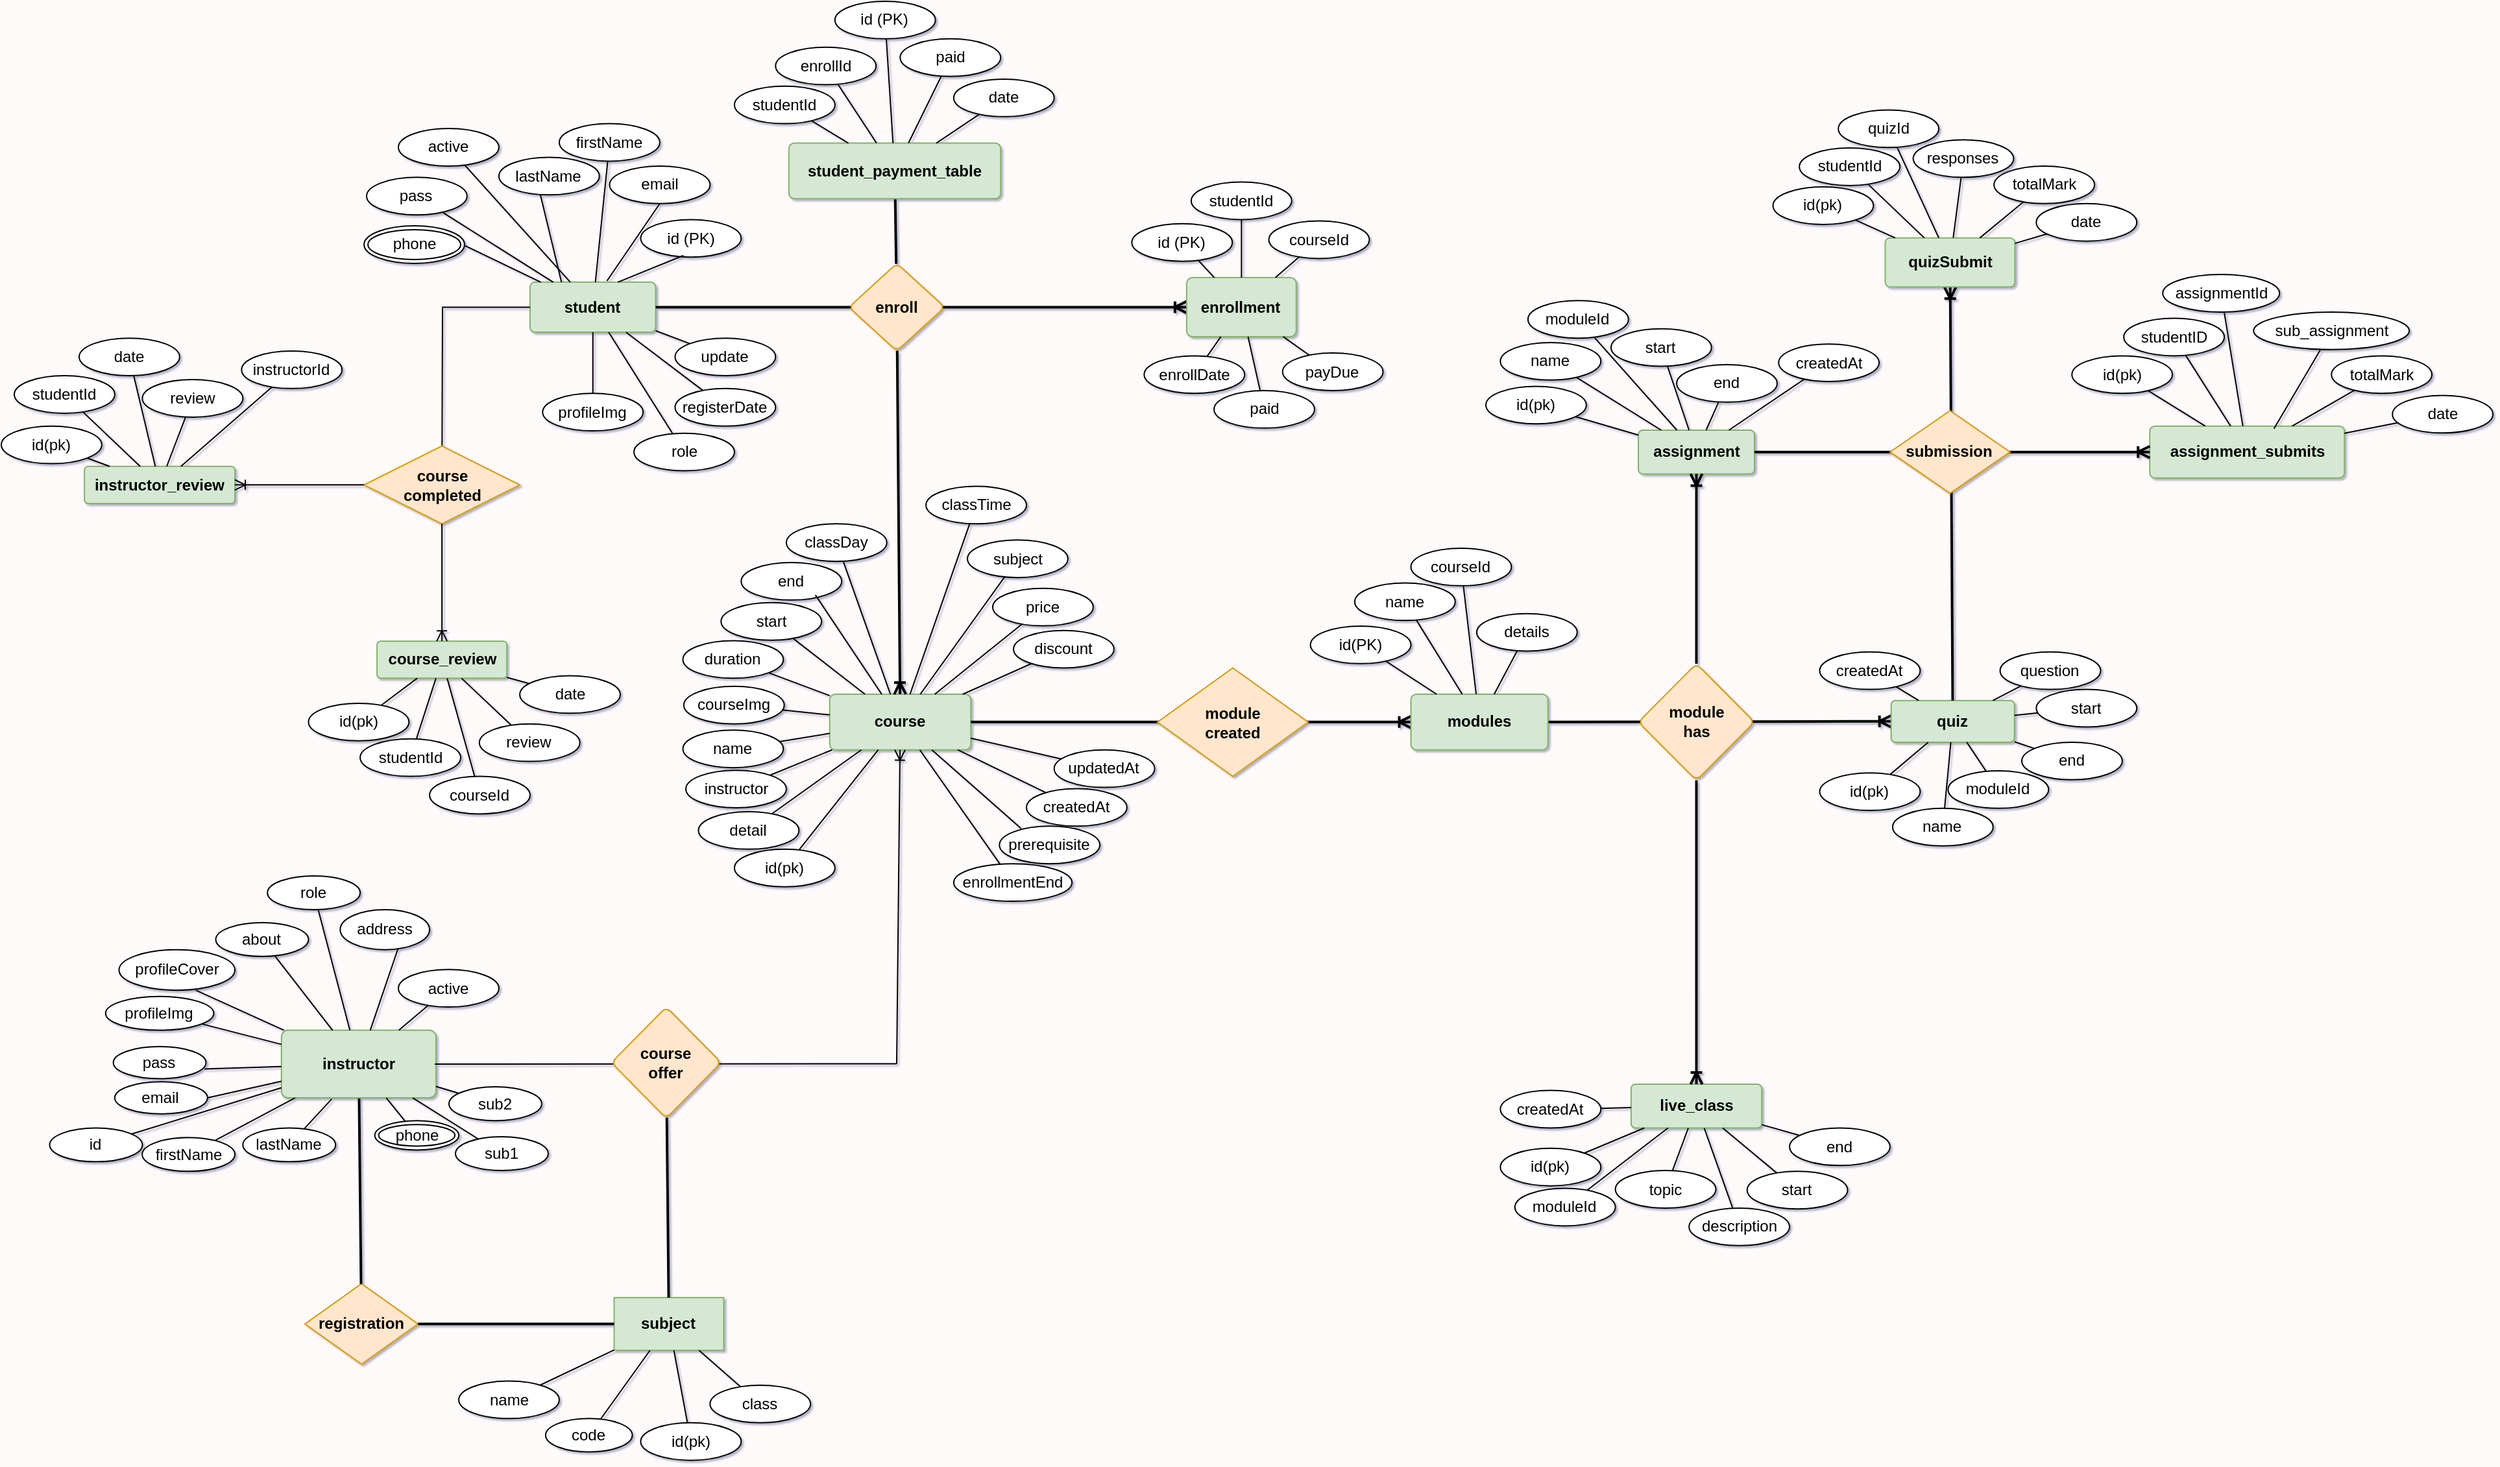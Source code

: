 <mxfile version="23.1.0" type="device">
  <diagram name="Page-1" id="sHHcCxZ8P_L0G3IQPjpc">
    <mxGraphModel dx="913" dy="491" grid="1" gridSize="10" guides="1" tooltips="1" connect="1" arrows="1" fold="1" page="1" pageScale="1" pageWidth="1920" pageHeight="1200" background="#fffafa" math="0" shadow="1">
      <root>
        <mxCell id="0" />
        <mxCell id="1" parent="0" />
        <mxCell id="4jwOPmnAcVUzZcuJE3_t-252" value="&lt;b&gt;assignment_submits&lt;/b&gt;" style="rounded=1;arcSize=10;whiteSpace=wrap;html=1;align=center;fontFamily=Helvetica;fontSize=12;fillColor=#d5e8d4;strokeColor=#82b366;" parent="1" vertex="1">
          <mxGeometry x="1655.61" y="357.34" width="150" height="40" as="geometry" />
        </mxCell>
        <mxCell id="4jwOPmnAcVUzZcuJE3_t-255" value="" style="endArrow=none;html=1;rounded=0;" parent="1" source="4jwOPmnAcVUzZcuJE3_t-254" target="4jwOPmnAcVUzZcuJE3_t-252" edge="1">
          <mxGeometry relative="1" as="geometry">
            <mxPoint x="1675.813" y="248.308" as="sourcePoint" />
            <mxPoint x="1755.614" y="340.327" as="targetPoint" />
          </mxGeometry>
        </mxCell>
        <mxCell id="4jwOPmnAcVUzZcuJE3_t-28" value="course" style="rounded=1;whiteSpace=wrap;html=1;arcSize=10;fontStyle=1;container=0;fillColor=#d5e8d4;strokeColor=#82b366;" parent="1" vertex="1">
          <mxGeometry x="638.374" y="563.996" width="108.759" height="42.854" as="geometry" />
        </mxCell>
        <mxCell id="4jwOPmnAcVUzZcuJE3_t-46" value="id(pk)" style="ellipse;whiteSpace=wrap;html=1;align=center;container=0;" parent="1" vertex="1">
          <mxGeometry x="564.972" y="683.413" width="77.433" height="28.927" as="geometry" />
        </mxCell>
        <mxCell id="4jwOPmnAcVUzZcuJE3_t-47" value="" style="endArrow=none;html=1;rounded=0;" parent="1" source="4jwOPmnAcVUzZcuJE3_t-46" target="4jwOPmnAcVUzZcuJE3_t-28" edge="1">
          <mxGeometry width="50" height="50" relative="1" as="geometry">
            <mxPoint x="643.484" y="674.42" as="sourcePoint" />
            <mxPoint x="696.28" y="620.852" as="targetPoint" />
          </mxGeometry>
        </mxCell>
        <mxCell id="4jwOPmnAcVUzZcuJE3_t-48" value="name" style="ellipse;whiteSpace=wrap;html=1;align=center;container=0;" parent="1" vertex="1">
          <mxGeometry x="525.232" y="591.642" width="77.433" height="28.927" as="geometry" />
        </mxCell>
        <mxCell id="4jwOPmnAcVUzZcuJE3_t-49" value="" style="endArrow=none;html=1;rounded=0;" parent="1" source="4jwOPmnAcVUzZcuJE3_t-48" target="4jwOPmnAcVUzZcuJE3_t-28" edge="1">
          <mxGeometry width="50" height="50" relative="1" as="geometry">
            <mxPoint x="622.366" y="685.134" as="sourcePoint" />
            <mxPoint x="675.162" y="631.566" as="targetPoint" />
          </mxGeometry>
        </mxCell>
        <mxCell id="4jwOPmnAcVUzZcuJE3_t-50" value="instructor" style="ellipse;whiteSpace=wrap;html=1;align=center;container=0;" parent="1" vertex="1">
          <mxGeometry x="527.51" y="622.57" width="77.433" height="28.927" as="geometry" />
        </mxCell>
        <mxCell id="4jwOPmnAcVUzZcuJE3_t-51" value="" style="endArrow=none;html=1;rounded=0;" parent="1" source="4jwOPmnAcVUzZcuJE3_t-50" target="4jwOPmnAcVUzZcuJE3_t-28" edge="1">
          <mxGeometry width="50" height="50" relative="1" as="geometry">
            <mxPoint x="527.334" y="749.415" as="sourcePoint" />
            <mxPoint x="580.13" y="695.847" as="targetPoint" />
          </mxGeometry>
        </mxCell>
        <mxCell id="4jwOPmnAcVUzZcuJE3_t-52" value="detail" style="ellipse;whiteSpace=wrap;html=1;align=center;container=0;" parent="1" vertex="1">
          <mxGeometry x="537.25" y="654.487" width="77.433" height="28.927" as="geometry" />
        </mxCell>
        <mxCell id="4jwOPmnAcVUzZcuJE3_t-53" value="" style="endArrow=none;html=1;rounded=0;" parent="1" source="4jwOPmnAcVUzZcuJE3_t-52" target="4jwOPmnAcVUzZcuJE3_t-28" edge="1">
          <mxGeometry width="50" height="50" relative="1" as="geometry">
            <mxPoint x="738.516" y="674.42" as="sourcePoint" />
            <mxPoint x="791.311" y="620.852" as="targetPoint" />
          </mxGeometry>
        </mxCell>
        <mxCell id="4jwOPmnAcVUzZcuJE3_t-54" value="courseImg" style="ellipse;whiteSpace=wrap;html=1;align=center;container=0;" parent="1" vertex="1">
          <mxGeometry x="525.918" y="557.923" width="77.433" height="28.927" as="geometry" />
        </mxCell>
        <mxCell id="4jwOPmnAcVUzZcuJE3_t-55" value="" style="endArrow=none;html=1;rounded=0;" parent="1" source="4jwOPmnAcVUzZcuJE3_t-28" target="4jwOPmnAcVUzZcuJE3_t-54" edge="1">
          <mxGeometry width="50" height="50" relative="1" as="geometry">
            <mxPoint x="485.098" y="695.847" as="sourcePoint" />
            <mxPoint x="608" y="604.75" as="targetPoint" />
          </mxGeometry>
        </mxCell>
        <mxCell id="4jwOPmnAcVUzZcuJE3_t-56" value="duration" style="ellipse;whiteSpace=wrap;html=1;align=center;container=0;" parent="1" vertex="1">
          <mxGeometry x="525.228" y="522.75" width="77.433" height="28.927" as="geometry" />
        </mxCell>
        <mxCell id="4jwOPmnAcVUzZcuJE3_t-57" value="" style="endArrow=none;html=1;rounded=0;" parent="1" source="4jwOPmnAcVUzZcuJE3_t-28" target="4jwOPmnAcVUzZcuJE3_t-56" edge="1">
          <mxGeometry width="50" height="50" relative="1" as="geometry">
            <mxPoint x="622.366" y="599.425" as="sourcePoint" />
            <mxPoint x="607.712" y="565.533" as="targetPoint" />
          </mxGeometry>
        </mxCell>
        <mxCell id="4jwOPmnAcVUzZcuJE3_t-58" value="start" style="ellipse;whiteSpace=wrap;html=1;align=center;container=0;" parent="1" vertex="1">
          <mxGeometry x="554.652" y="493.434" width="77.433" height="28.927" as="geometry" />
        </mxCell>
        <mxCell id="4jwOPmnAcVUzZcuJE3_t-59" value="" style="endArrow=none;html=1;rounded=0;exitX=0.25;exitY=0;exitDx=0;exitDy=0;" parent="1" source="4jwOPmnAcVUzZcuJE3_t-28" target="4jwOPmnAcVUzZcuJE3_t-58" edge="1">
          <mxGeometry width="50" height="50" relative="1" as="geometry">
            <mxPoint x="643.484" y="567.285" as="sourcePoint" />
            <mxPoint x="696.28" y="513.717" as="targetPoint" />
          </mxGeometry>
        </mxCell>
        <mxCell id="4jwOPmnAcVUzZcuJE3_t-60" value="end" style="ellipse;whiteSpace=wrap;html=1;align=center;container=0;" parent="1" vertex="1">
          <mxGeometry x="570.158" y="462.505" width="77.433" height="28.927" as="geometry" />
        </mxCell>
        <mxCell id="4jwOPmnAcVUzZcuJE3_t-61" value="" style="endArrow=none;html=1;rounded=0;entryX=0.739;entryY=0.866;entryDx=0;entryDy=0;entryPerimeter=0;" parent="1" source="4jwOPmnAcVUzZcuJE3_t-28" target="4jwOPmnAcVUzZcuJE3_t-60" edge="1">
          <mxGeometry width="50" height="50" relative="1" as="geometry">
            <mxPoint x="675.162" y="567.285" as="sourcePoint" />
            <mxPoint x="727.957" y="513.717" as="targetPoint" />
          </mxGeometry>
        </mxCell>
        <mxCell id="4jwOPmnAcVUzZcuJE3_t-62" value="enrollmentEnd" style="ellipse;whiteSpace=wrap;html=1;align=center;container=0;" parent="1" vertex="1">
          <mxGeometry x="733.923" y="694.603" width="91.157" height="28.927" as="geometry" />
        </mxCell>
        <mxCell id="4jwOPmnAcVUzZcuJE3_t-63" value="" style="endArrow=none;html=1;rounded=0;" parent="1" source="4jwOPmnAcVUzZcuJE3_t-62" target="4jwOPmnAcVUzZcuJE3_t-28" edge="1">
          <mxGeometry width="50" height="50" relative="1" as="geometry">
            <mxPoint x="727.957" y="695.847" as="sourcePoint" />
            <mxPoint x="780.752" y="642.28" as="targetPoint" />
          </mxGeometry>
        </mxCell>
        <mxCell id="4jwOPmnAcVUzZcuJE3_t-64" value="prerequisite" style="ellipse;whiteSpace=wrap;html=1;align=center;container=0;" parent="1" vertex="1">
          <mxGeometry x="769.139" y="665.679" width="77.433" height="28.927" as="geometry" />
        </mxCell>
        <mxCell id="4jwOPmnAcVUzZcuJE3_t-65" value="" style="endArrow=none;html=1;rounded=0;exitX=0.215;exitY=0.058;exitDx=0;exitDy=0;exitPerimeter=0;" parent="1" source="4jwOPmnAcVUzZcuJE3_t-64" target="4jwOPmnAcVUzZcuJE3_t-28" edge="1">
          <mxGeometry width="50" height="50" relative="1" as="geometry">
            <mxPoint x="749.075" y="674.42" as="sourcePoint" />
            <mxPoint x="801.871" y="620.852" as="targetPoint" />
          </mxGeometry>
        </mxCell>
        <mxCell id="4jwOPmnAcVUzZcuJE3_t-66" value="createdAt" style="ellipse;whiteSpace=wrap;html=1;align=center;container=0;" parent="1" vertex="1">
          <mxGeometry x="790.004" y="636.749" width="77.433" height="28.927" as="geometry" />
        </mxCell>
        <mxCell id="4jwOPmnAcVUzZcuJE3_t-67" value="" style="endArrow=none;html=1;rounded=0;" parent="1" source="4jwOPmnAcVUzZcuJE3_t-66" target="4jwOPmnAcVUzZcuJE3_t-28" edge="1">
          <mxGeometry width="50" height="50" relative="1" as="geometry">
            <mxPoint x="749.075" y="674.42" as="sourcePoint" />
            <mxPoint x="801.871" y="620.852" as="targetPoint" />
          </mxGeometry>
        </mxCell>
        <mxCell id="4jwOPmnAcVUzZcuJE3_t-68" value="updatedAt" style="ellipse;whiteSpace=wrap;html=1;align=center;container=0;" parent="1" vertex="1">
          <mxGeometry x="811.351" y="606.849" width="77.433" height="28.927" as="geometry" />
        </mxCell>
        <mxCell id="4jwOPmnAcVUzZcuJE3_t-69" value="" style="endArrow=none;html=1;rounded=0;" parent="1" source="4jwOPmnAcVUzZcuJE3_t-68" target="4jwOPmnAcVUzZcuJE3_t-28" edge="1">
          <mxGeometry width="50" height="50" relative="1" as="geometry">
            <mxPoint x="759.634" y="631.566" as="sourcePoint" />
            <mxPoint x="812.43" y="577.998" as="targetPoint" />
          </mxGeometry>
        </mxCell>
        <mxCell id="4jwOPmnAcVUzZcuJE3_t-70" value="classDay" style="ellipse;whiteSpace=wrap;html=1;align=center;container=0;" parent="1" vertex="1">
          <mxGeometry x="604.947" y="432.676" width="77.433" height="28.927" as="geometry" />
        </mxCell>
        <mxCell id="4jwOPmnAcVUzZcuJE3_t-71" value="" style="endArrow=none;html=1;rounded=0;" parent="1" source="4jwOPmnAcVUzZcuJE3_t-28" target="4jwOPmnAcVUzZcuJE3_t-70" edge="1">
          <mxGeometry width="50" height="50" relative="1" as="geometry">
            <mxPoint x="727.957" y="556.571" as="sourcePoint" />
            <mxPoint x="780.752" y="503.003" as="targetPoint" />
          </mxGeometry>
        </mxCell>
        <mxCell id="4jwOPmnAcVUzZcuJE3_t-72" value="classTime" style="ellipse;whiteSpace=wrap;html=1;align=center;container=0;" parent="1" vertex="1">
          <mxGeometry x="712.566" y="403.748" width="77.433" height="28.927" as="geometry" />
        </mxCell>
        <mxCell id="4jwOPmnAcVUzZcuJE3_t-73" value="" style="endArrow=none;html=1;rounded=0;" parent="1" source="4jwOPmnAcVUzZcuJE3_t-28" target="4jwOPmnAcVUzZcuJE3_t-72" edge="1">
          <mxGeometry width="50" height="50" relative="1" as="geometry">
            <mxPoint x="738.516" y="567.285" as="sourcePoint" />
            <mxPoint x="791.311" y="513.717" as="targetPoint" />
          </mxGeometry>
        </mxCell>
        <mxCell id="4jwOPmnAcVUzZcuJE3_t-74" value="subject" style="ellipse;whiteSpace=wrap;html=1;align=center;container=0;" parent="1" vertex="1">
          <mxGeometry x="744.506" y="445.151" width="77.433" height="28.927" as="geometry" />
        </mxCell>
        <mxCell id="4jwOPmnAcVUzZcuJE3_t-75" value="" style="endArrow=none;html=1;rounded=0;" parent="1" source="4jwOPmnAcVUzZcuJE3_t-28" target="4jwOPmnAcVUzZcuJE3_t-74" edge="1">
          <mxGeometry width="50" height="50" relative="1" as="geometry">
            <mxPoint x="791.311" y="599.425" as="sourcePoint" />
            <mxPoint x="844.107" y="545.858" as="targetPoint" />
          </mxGeometry>
        </mxCell>
        <mxCell id="4jwOPmnAcVUzZcuJE3_t-76" value="price" style="ellipse;whiteSpace=wrap;html=1;align=center;container=0;" parent="1" vertex="1">
          <mxGeometry x="764.0" y="482.363" width="77.433" height="28.927" as="geometry" />
        </mxCell>
        <mxCell id="4jwOPmnAcVUzZcuJE3_t-77" value="discount" style="ellipse;whiteSpace=wrap;html=1;align=center;container=0;" parent="1" vertex="1">
          <mxGeometry x="780.004" y="514.82" width="77.433" height="28.927" as="geometry" />
        </mxCell>
        <mxCell id="4jwOPmnAcVUzZcuJE3_t-79" value="" style="endArrow=none;html=1;rounded=0;" parent="1" source="4jwOPmnAcVUzZcuJE3_t-28" target="4jwOPmnAcVUzZcuJE3_t-76" edge="1">
          <mxGeometry width="50" height="50" relative="1" as="geometry">
            <mxPoint x="717.398" y="556.571" as="sourcePoint" />
            <mxPoint x="770.193" y="503.003" as="targetPoint" />
          </mxGeometry>
        </mxCell>
        <mxCell id="4jwOPmnAcVUzZcuJE3_t-80" value="" style="endArrow=none;html=1;rounded=0;" parent="1" source="4jwOPmnAcVUzZcuJE3_t-28" target="4jwOPmnAcVUzZcuJE3_t-77" edge="1">
          <mxGeometry width="50" height="50" relative="1" as="geometry">
            <mxPoint x="717.398" y="577.998" as="sourcePoint" />
            <mxPoint x="770.193" y="524.431" as="targetPoint" />
          </mxGeometry>
        </mxCell>
        <mxCell id="4jwOPmnAcVUzZcuJE3_t-85" value="&lt;b&gt;registration&lt;/b&gt;" style="rhombus;whiteSpace=wrap;html=1;container=0;fillColor=#ffe6cc;strokeColor=#d79b00;" parent="1" vertex="1">
          <mxGeometry x="234.025" y="1018.253" width="87.112" height="62.064" as="geometry" />
        </mxCell>
        <mxCell id="4jwOPmnAcVUzZcuJE3_t-87" value="&lt;b&gt;subject&lt;/b&gt;" style="whiteSpace=wrap;html=1;container=0;fillColor=#d5e8d4;strokeColor=#82b366;" parent="1" vertex="1">
          <mxGeometry x="472.249" y="1028.956" width="84.473" height="40.647" as="geometry" />
        </mxCell>
        <mxCell id="4jwOPmnAcVUzZcuJE3_t-89" value="id(pk)" style="ellipse;whiteSpace=wrap;html=1;align=center;container=0;" parent="1" vertex="1">
          <mxGeometry x="492.723" y="1125.392" width="77.433" height="28.927" as="geometry" />
        </mxCell>
        <mxCell id="4jwOPmnAcVUzZcuJE3_t-90" value="name" style="ellipse;whiteSpace=wrap;html=1;align=center;container=0;" parent="1" vertex="1">
          <mxGeometry x="352.537" y="1093.248" width="77.433" height="28.927" as="geometry" />
        </mxCell>
        <mxCell id="4jwOPmnAcVUzZcuJE3_t-91" value="code" style="ellipse;whiteSpace=wrap;html=1;align=center;container=0;" parent="1" vertex="1">
          <mxGeometry x="419.453" y="1122.174" width="66.828" height="25.713" as="geometry" />
        </mxCell>
        <mxCell id="4jwOPmnAcVUzZcuJE3_t-92" value="class" style="ellipse;whiteSpace=wrap;html=1;align=center;container=0;" parent="1" vertex="1">
          <mxGeometry x="546.159" y="1096.462" width="77.433" height="28.927" as="geometry" />
        </mxCell>
        <mxCell id="4jwOPmnAcVUzZcuJE3_t-93" value="" style="endArrow=none;html=1;rounded=0;" parent="1" source="4jwOPmnAcVUzZcuJE3_t-90" target="4jwOPmnAcVUzZcuJE3_t-87" edge="1">
          <mxGeometry width="50" height="50" relative="1" as="geometry">
            <mxPoint x="514.443" y="1082.534" as="sourcePoint" />
            <mxPoint x="567.238" y="1028.966" as="targetPoint" />
          </mxGeometry>
        </mxCell>
        <mxCell id="4jwOPmnAcVUzZcuJE3_t-94" value="" style="endArrow=none;html=1;rounded=0;" parent="1" source="4jwOPmnAcVUzZcuJE3_t-91" target="4jwOPmnAcVUzZcuJE3_t-87" edge="1">
          <mxGeometry width="50" height="50" relative="1" as="geometry">
            <mxPoint x="303.261" y="1189.67" as="sourcePoint" />
            <mxPoint x="356.057" y="1136.102" as="targetPoint" />
          </mxGeometry>
        </mxCell>
        <mxCell id="4jwOPmnAcVUzZcuJE3_t-95" value="" style="endArrow=none;html=1;rounded=0;" parent="1" source="4jwOPmnAcVUzZcuJE3_t-89" target="4jwOPmnAcVUzZcuJE3_t-87" edge="1">
          <mxGeometry width="50" height="50" relative="1" as="geometry">
            <mxPoint x="514.443" y="1082.534" as="sourcePoint" />
            <mxPoint x="567.238" y="1028.966" as="targetPoint" />
          </mxGeometry>
        </mxCell>
        <mxCell id="4jwOPmnAcVUzZcuJE3_t-96" value="" style="endArrow=none;html=1;rounded=0;" parent="1" source="4jwOPmnAcVUzZcuJE3_t-92" target="4jwOPmnAcVUzZcuJE3_t-87" edge="1">
          <mxGeometry width="50" height="50" relative="1" as="geometry">
            <mxPoint x="567.238" y="1071.821" as="sourcePoint" />
            <mxPoint x="620.034" y="1018.253" as="targetPoint" />
          </mxGeometry>
        </mxCell>
        <mxCell id="9oDq2MyCT_PDLGaKUW5d-3" value="student" style="rounded=1;arcSize=10;whiteSpace=wrap;html=1;align=center;fontStyle=1;container=0;fillColor=#d5e8d4;strokeColor=#82b366;" parent="1" vertex="1">
          <mxGeometry x="407.471" y="246.414" width="96.792" height="38.569" as="geometry" />
        </mxCell>
        <mxCell id="9oDq2MyCT_PDLGaKUW5d-6" value="firstName" style="ellipse;whiteSpace=wrap;html=1;align=center;container=0;" parent="1" vertex="1">
          <mxGeometry x="429.97" y="124.275" width="77.433" height="28.927" as="geometry" />
        </mxCell>
        <mxCell id="9oDq2MyCT_PDLGaKUW5d-7" value="lastName" style="ellipse;whiteSpace=wrap;html=1;align=center;container=0;" parent="1" vertex="1">
          <mxGeometry x="383.438" y="150.238" width="77.433" height="28.927" as="geometry" />
        </mxCell>
        <mxCell id="9oDq2MyCT_PDLGaKUW5d-8" value="email" style="ellipse;whiteSpace=wrap;html=1;align=center;container=0;" parent="1" vertex="1">
          <mxGeometry x="468.729" y="156.963" width="77.433" height="28.927" as="geometry" />
        </mxCell>
        <mxCell id="9oDq2MyCT_PDLGaKUW5d-11" value="pass" style="ellipse;whiteSpace=wrap;html=1;align=center;container=0;" parent="1" vertex="1">
          <mxGeometry x="281.46" y="165.674" width="77.433" height="28.927" as="geometry" />
        </mxCell>
        <mxCell id="9oDq2MyCT_PDLGaKUW5d-12" value="profileImg" style="ellipse;whiteSpace=wrap;html=1;align=center;container=0;" parent="1" vertex="1">
          <mxGeometry x="417.15" y="332.122" width="77.433" height="28.927" as="geometry" />
        </mxCell>
        <mxCell id="9oDq2MyCT_PDLGaKUW5d-14" value="role" style="ellipse;whiteSpace=wrap;html=1;align=center;container=0;" parent="1" vertex="1">
          <mxGeometry x="487.537" y="362.879" width="77.433" height="28.927" as="geometry" />
        </mxCell>
        <mxCell id="9oDq2MyCT_PDLGaKUW5d-15" value="" style="endArrow=none;html=1;rounded=0;" parent="1" source="9oDq2MyCT_PDLGaKUW5d-6" target="9oDq2MyCT_PDLGaKUW5d-3" edge="1">
          <mxGeometry relative="1" as="geometry">
            <mxPoint x="320.358" y="235.807" as="sourcePoint" />
            <mxPoint x="475.225" y="235.807" as="targetPoint" />
          </mxGeometry>
        </mxCell>
        <mxCell id="9oDq2MyCT_PDLGaKUW5d-18" value="" style="endArrow=none;html=1;rounded=0;entryX=0.612;entryY=-0.023;entryDx=0;entryDy=0;entryPerimeter=0;exitX=0.5;exitY=1;exitDx=0;exitDy=0;" parent="1" source="9oDq2MyCT_PDLGaKUW5d-8" target="9oDq2MyCT_PDLGaKUW5d-3" edge="1">
          <mxGeometry relative="1" as="geometry">
            <mxPoint x="465.546" y="188.561" as="sourcePoint" />
            <mxPoint x="620.412" y="188.561" as="targetPoint" />
          </mxGeometry>
        </mxCell>
        <mxCell id="9oDq2MyCT_PDLGaKUW5d-19" value="" style="resizable=0;html=1;whiteSpace=wrap;align=right;verticalAlign=bottom;container=0;" parent="9oDq2MyCT_PDLGaKUW5d-18" connectable="0" vertex="1">
          <mxGeometry x="1" relative="1" as="geometry" />
        </mxCell>
        <mxCell id="9oDq2MyCT_PDLGaKUW5d-22" value="" style="endArrow=none;html=1;rounded=0;exitX=0.411;exitY=0.976;exitDx=0;exitDy=0;exitPerimeter=0;entryX=0.25;entryY=0;entryDx=0;entryDy=0;" parent="1" source="9oDq2MyCT_PDLGaKUW5d-7" target="9oDq2MyCT_PDLGaKUW5d-3" edge="1">
          <mxGeometry relative="1" as="geometry">
            <mxPoint x="378.433" y="207.845" as="sourcePoint" />
            <mxPoint x="533.3" y="207.845" as="targetPoint" />
          </mxGeometry>
        </mxCell>
        <mxCell id="9oDq2MyCT_PDLGaKUW5d-26" value="" style="endArrow=none;html=1;rounded=0;" parent="1" source="9oDq2MyCT_PDLGaKUW5d-11" target="9oDq2MyCT_PDLGaKUW5d-3" edge="1">
          <mxGeometry relative="1" as="geometry">
            <mxPoint x="368.754" y="265.698" as="sourcePoint" />
            <mxPoint x="426.829" y="265.698" as="targetPoint" />
          </mxGeometry>
        </mxCell>
        <mxCell id="9oDq2MyCT_PDLGaKUW5d-29" value="" style="endArrow=none;html=1;rounded=0;" parent="1" source="9oDq2MyCT_PDLGaKUW5d-12" target="9oDq2MyCT_PDLGaKUW5d-3" edge="1">
          <mxGeometry relative="1" as="geometry">
            <mxPoint x="378.433" y="299.214" as="sourcePoint" />
            <mxPoint x="533.3" y="299.214" as="targetPoint" />
          </mxGeometry>
        </mxCell>
        <mxCell id="9oDq2MyCT_PDLGaKUW5d-31" value="" style="endArrow=none;html=1;rounded=0;exitX=0.679;exitY=0.111;exitDx=0;exitDy=0;exitPerimeter=0;" parent="1" source="9oDq2MyCT_PDLGaKUW5d-46" target="9oDq2MyCT_PDLGaKUW5d-3" edge="1">
          <mxGeometry relative="1" as="geometry">
            <mxPoint x="399.263" y="313.851" as="sourcePoint" />
            <mxPoint x="572.017" y="294.625" as="targetPoint" />
          </mxGeometry>
        </mxCell>
        <mxCell id="9oDq2MyCT_PDLGaKUW5d-33" value="" style="endArrow=none;html=1;rounded=0;" parent="1" source="9oDq2MyCT_PDLGaKUW5d-14" target="9oDq2MyCT_PDLGaKUW5d-3" edge="1">
          <mxGeometry relative="1" as="geometry">
            <mxPoint x="417.15" y="294.625" as="sourcePoint" />
            <mxPoint x="572.017" y="294.625" as="targetPoint" />
          </mxGeometry>
        </mxCell>
        <mxCell id="9oDq2MyCT_PDLGaKUW5d-36" value="id (PK)" style="ellipse;whiteSpace=wrap;html=1;align=center;container=0;" parent="1" vertex="1">
          <mxGeometry x="492.72" y="198.198" width="77.433" height="28.927" as="geometry" />
        </mxCell>
        <mxCell id="9oDq2MyCT_PDLGaKUW5d-37" value="" style="endArrow=none;html=1;rounded=0;exitX=0.426;exitY=0.957;exitDx=0;exitDy=0;exitPerimeter=0;" parent="1" source="9oDq2MyCT_PDLGaKUW5d-36" edge="1">
          <mxGeometry relative="1" as="geometry">
            <mxPoint x="417.15" y="323.551" as="sourcePoint" />
            <mxPoint x="475.225" y="246.414" as="targetPoint" />
          </mxGeometry>
        </mxCell>
        <mxCell id="9oDq2MyCT_PDLGaKUW5d-46" value="phone" style="ellipse;shape=doubleEllipse;margin=3;whiteSpace=wrap;html=1;align=center;container=0;" parent="1" vertex="1">
          <mxGeometry x="279.544" y="203.019" width="77.433" height="28.927" as="geometry" />
        </mxCell>
        <mxCell id="4jwOPmnAcVUzZcuJE3_t-102" value="registerDate" style="ellipse;whiteSpace=wrap;html=1;align=center;container=0;" parent="1" vertex="1">
          <mxGeometry x="519.219" y="328.414" width="77.433" height="28.927" as="geometry" />
        </mxCell>
        <mxCell id="4jwOPmnAcVUzZcuJE3_t-103" value="update" style="ellipse;whiteSpace=wrap;html=1;align=center;container=0;" parent="1" vertex="1">
          <mxGeometry x="519.22" y="289.582" width="77.433" height="28.927" as="geometry" />
        </mxCell>
        <mxCell id="4jwOPmnAcVUzZcuJE3_t-104" value="" style="endArrow=none;html=1;rounded=0;" parent="1" source="4jwOPmnAcVUzZcuJE3_t-102" target="9oDq2MyCT_PDLGaKUW5d-3" edge="1">
          <mxGeometry width="50" height="50" relative="1" as="geometry">
            <mxPoint x="406.591" y="437.115" as="sourcePoint" />
            <mxPoint x="459.386" y="383.547" as="targetPoint" />
          </mxGeometry>
        </mxCell>
        <mxCell id="4jwOPmnAcVUzZcuJE3_t-105" value="" style="endArrow=none;html=1;rounded=0;" parent="1" source="4jwOPmnAcVUzZcuJE3_t-103" target="9oDq2MyCT_PDLGaKUW5d-3" edge="1">
          <mxGeometry width="50" height="50" relative="1" as="geometry">
            <mxPoint x="448.827" y="372.834" as="sourcePoint" />
            <mxPoint x="501.623" y="319.266" as="targetPoint" />
          </mxGeometry>
        </mxCell>
        <mxCell id="4jwOPmnAcVUzZcuJE3_t-107" value="" style="edgeStyle=entityRelationEdgeStyle;fontSize=12;html=1;endArrow=ERoneToMany;rounded=0;strokeWidth=2;" parent="1" source="9oDq2MyCT_PDLGaKUW5d-3" target="hkLjKDGK27syPsgmW7o1-1" edge="1">
          <mxGeometry width="100" height="100" relative="1" as="geometry">
            <mxPoint x="681.127" y="394.261" as="sourcePoint" />
            <mxPoint x="786.718" y="287.125" as="targetPoint" />
          </mxGeometry>
        </mxCell>
        <mxCell id="9oDq2MyCT_PDLGaKUW5d-44" value="enroll" style="rhombus;whiteSpace=wrap;html=1;rounded=1;arcSize=10;fontStyle=1;direction=south;container=0;fillColor=#ffe6cc;strokeColor=#d79b00;" parent="1" vertex="1">
          <mxGeometry x="653.145" y="231.95" width="73.914" height="67.495" as="geometry" />
        </mxCell>
        <mxCell id="4jwOPmnAcVUzZcuJE3_t-127" value="" style="endArrow=none;html=1;rounded=0;strokeWidth=2;" parent="1" source="4jwOPmnAcVUzZcuJE3_t-30" target="4jwOPmnAcVUzZcuJE3_t-87" edge="1">
          <mxGeometry relative="1" as="geometry">
            <mxPoint x="451.131" y="932.544" as="sourcePoint" />
            <mxPoint x="620.076" y="932.544" as="targetPoint" />
          </mxGeometry>
        </mxCell>
        <mxCell id="4jwOPmnAcVUzZcuJE3_t-128" value="" style="endArrow=none;html=1;rounded=0;entryX=0;entryY=0.5;entryDx=0;entryDy=0;strokeWidth=2;" parent="1" source="4jwOPmnAcVUzZcuJE3_t-85" target="4jwOPmnAcVUzZcuJE3_t-87" edge="1">
          <mxGeometry relative="1" as="geometry">
            <mxPoint x="313.862" y="1039.68" as="sourcePoint" />
            <mxPoint x="482.808" y="1039.68" as="targetPoint" />
          </mxGeometry>
        </mxCell>
        <mxCell id="4jwOPmnAcVUzZcuJE3_t-129" value="" style="endArrow=none;html=1;rounded=0;strokeWidth=2;" parent="1" source="9oDq2MyCT_PDLGaKUW5d-47" target="4jwOPmnAcVUzZcuJE3_t-85" edge="1">
          <mxGeometry relative="1" as="geometry">
            <mxPoint x="261.067" y="939.455" as="sourcePoint" />
            <mxPoint x="430.012" y="939.455" as="targetPoint" />
          </mxGeometry>
        </mxCell>
        <mxCell id="4jwOPmnAcVUzZcuJE3_t-130" value="" style="endArrow=none;html=1;rounded=0;strokeWidth=2;" parent="1" source="4jwOPmnAcVUzZcuJE3_t-14" target="9oDq2MyCT_PDLGaKUW5d-44" edge="1">
          <mxGeometry relative="1" as="geometry">
            <mxPoint x="649.45" y="212.13" as="sourcePoint" />
            <mxPoint x="818.395" y="212.13" as="targetPoint" />
          </mxGeometry>
        </mxCell>
        <mxCell id="4jwOPmnAcVUzZcuJE3_t-133" value="" style="edgeStyle=entityRelationEdgeStyle;fontSize=12;html=1;endArrow=ERoneToMany;rounded=0;strokeWidth=2;" parent="1" source="4jwOPmnAcVUzZcuJE3_t-28" target="4jwOPmnAcVUzZcuJE3_t-134" edge="1">
          <mxGeometry width="100" height="100" relative="1" as="geometry">
            <mxPoint x="924.356" y="612.282" as="sourcePoint" />
            <mxPoint x="1029.947" y="505.146" as="targetPoint" />
            <Array as="points">
              <mxPoint x="977.151" y="590.855" />
            </Array>
          </mxGeometry>
        </mxCell>
        <mxCell id="9oDq2MyCT_PDLGaKUW5d-47" value="&lt;b&gt;instructor&lt;/b&gt;" style="rounded=1;arcSize=10;whiteSpace=wrap;html=1;align=center;container=0;fillColor=#d5e8d4;strokeColor=#82b366;" parent="1" vertex="1">
          <mxGeometry x="215.897" y="822.919" width="119.087" height="52.103" as="geometry" />
        </mxCell>
        <mxCell id="9oDq2MyCT_PDLGaKUW5d-48" value="id" style="ellipse;whiteSpace=wrap;html=1;align=center;container=0;" parent="1" vertex="1">
          <mxGeometry x="37.27" y="898.234" width="71.452" height="26.052" as="geometry" />
        </mxCell>
        <mxCell id="9oDq2MyCT_PDLGaKUW5d-49" value="firstName" style="ellipse;whiteSpace=wrap;html=1;align=center;container=0;" parent="1" vertex="1">
          <mxGeometry x="108.571" y="905.614" width="71.452" height="26.052" as="geometry" />
        </mxCell>
        <mxCell id="9oDq2MyCT_PDLGaKUW5d-50" value="lastName" style="ellipse;whiteSpace=wrap;html=1;align=center;container=0;" parent="1" vertex="1">
          <mxGeometry x="186.153" y="898.241" width="71.452" height="26.052" as="geometry" />
        </mxCell>
        <mxCell id="9oDq2MyCT_PDLGaKUW5d-51" value="email" style="ellipse;whiteSpace=wrap;html=1;align=center;container=0;" parent="1" vertex="1">
          <mxGeometry x="87.43" y="862.624" width="71.452" height="24.749" as="geometry" />
        </mxCell>
        <mxCell id="9oDq2MyCT_PDLGaKUW5d-52" value="pass" style="ellipse;whiteSpace=wrap;html=1;align=center;container=0;" parent="1" vertex="1">
          <mxGeometry x="86.312" y="835.513" width="71.452" height="24.749" as="geometry" />
        </mxCell>
        <mxCell id="9oDq2MyCT_PDLGaKUW5d-54" value="profileImg" style="ellipse;whiteSpace=wrap;html=1;align=center;container=0;" parent="1" vertex="1">
          <mxGeometry x="80.361" y="796.873" width="83.361" height="26.052" as="geometry" />
        </mxCell>
        <mxCell id="9oDq2MyCT_PDLGaKUW5d-55" value="profileCover" style="ellipse;whiteSpace=wrap;html=1;align=center;container=0;" parent="1" vertex="1">
          <mxGeometry x="90.705" y="760.84" width="89.316" height="31.262" as="geometry" />
        </mxCell>
        <mxCell id="9oDq2MyCT_PDLGaKUW5d-56" value="about" style="ellipse;whiteSpace=wrap;html=1;align=center;container=0;" parent="1" vertex="1">
          <mxGeometry x="165.267" y="739.998" width="71.452" height="26.052" as="geometry" />
        </mxCell>
        <mxCell id="9oDq2MyCT_PDLGaKUW5d-57" value="sub1" style="ellipse;whiteSpace=wrap;html=1;align=center;container=0;" parent="1" vertex="1">
          <mxGeometry x="349.993" y="904.948" width="71.452" height="26.052" as="geometry" />
        </mxCell>
        <mxCell id="9oDq2MyCT_PDLGaKUW5d-58" value="sub2" style="ellipse;whiteSpace=wrap;html=1;align=center;container=0;" parent="1" vertex="1">
          <mxGeometry x="344.981" y="866.547" width="71.452" height="26.052" as="geometry" />
        </mxCell>
        <mxCell id="9oDq2MyCT_PDLGaKUW5d-59" value="address" style="ellipse;whiteSpace=wrap;html=1;align=center;container=0;" parent="1" vertex="1">
          <mxGeometry x="261.15" y="730" width="68.89" height="30.84" as="geometry" />
        </mxCell>
        <mxCell id="9oDq2MyCT_PDLGaKUW5d-60" value="role" style="ellipse;whiteSpace=wrap;html=1;align=center;container=0;" parent="1" vertex="1">
          <mxGeometry x="205.096" y="703.948" width="71.452" height="26.052" as="geometry" />
        </mxCell>
        <mxCell id="9oDq2MyCT_PDLGaKUW5d-61" value="" style="endArrow=none;html=1;rounded=0;" parent="1" source="9oDq2MyCT_PDLGaKUW5d-48" target="9oDq2MyCT_PDLGaKUW5d-47" edge="1">
          <mxGeometry relative="1" as="geometry">
            <mxPoint x="269.402" y="866.761" as="sourcePoint" />
            <mxPoint x="459.942" y="866.761" as="targetPoint" />
          </mxGeometry>
        </mxCell>
        <mxCell id="9oDq2MyCT_PDLGaKUW5d-63" value="" style="endArrow=none;html=1;rounded=0;exitX=1;exitY=0.5;exitDx=0;exitDy=0;" parent="1" source="9oDq2MyCT_PDLGaKUW5d-51" target="9oDq2MyCT_PDLGaKUW5d-47" edge="1">
          <mxGeometry relative="1" as="geometry">
            <mxPoint x="269.402" y="866.761" as="sourcePoint" />
            <mxPoint x="459.942" y="866.761" as="targetPoint" />
          </mxGeometry>
        </mxCell>
        <mxCell id="9oDq2MyCT_PDLGaKUW5d-65" value="" style="endArrow=none;html=1;rounded=0;exitX=0.982;exitY=0.697;exitDx=0;exitDy=0;exitPerimeter=0;" parent="1" source="9oDq2MyCT_PDLGaKUW5d-52" target="9oDq2MyCT_PDLGaKUW5d-47" edge="1">
          <mxGeometry relative="1" as="geometry">
            <mxPoint x="269.402" y="866.761" as="sourcePoint" />
            <mxPoint x="459.942" y="866.761" as="targetPoint" />
          </mxGeometry>
        </mxCell>
        <mxCell id="9oDq2MyCT_PDLGaKUW5d-67" value="" style="endArrow=none;html=1;rounded=0;" parent="1" source="9oDq2MyCT_PDLGaKUW5d-54" target="9oDq2MyCT_PDLGaKUW5d-47" edge="1">
          <mxGeometry relative="1" as="geometry">
            <mxPoint x="269.402" y="866.761" as="sourcePoint" />
            <mxPoint x="459.942" y="866.761" as="targetPoint" />
          </mxGeometry>
        </mxCell>
        <mxCell id="9oDq2MyCT_PDLGaKUW5d-68" value="" style="resizable=0;html=1;whiteSpace=wrap;align=right;verticalAlign=bottom;container=0;" parent="9oDq2MyCT_PDLGaKUW5d-67" connectable="0" vertex="1">
          <mxGeometry x="1" relative="1" as="geometry" />
        </mxCell>
        <mxCell id="9oDq2MyCT_PDLGaKUW5d-70" value="" style="endArrow=none;html=1;rounded=0;exitX=0.662;exitY=1;exitDx=0;exitDy=0;exitPerimeter=0;" parent="1" source="9oDq2MyCT_PDLGaKUW5d-55" target="9oDq2MyCT_PDLGaKUW5d-47" edge="1">
          <mxGeometry relative="1" as="geometry">
            <mxPoint x="269.402" y="866.761" as="sourcePoint" />
            <mxPoint x="459.942" y="866.761" as="targetPoint" />
          </mxGeometry>
        </mxCell>
        <mxCell id="9oDq2MyCT_PDLGaKUW5d-72" value="" style="endArrow=none;html=1;rounded=0;" parent="1" source="9oDq2MyCT_PDLGaKUW5d-56" target="9oDq2MyCT_PDLGaKUW5d-47" edge="1">
          <mxGeometry relative="1" as="geometry">
            <mxPoint x="269.402" y="866.761" as="sourcePoint" />
            <mxPoint x="267.021" y="814.658" as="targetPoint" />
          </mxGeometry>
        </mxCell>
        <mxCell id="9oDq2MyCT_PDLGaKUW5d-74" value="" style="endArrow=none;html=1;rounded=0;exitX=0.646;exitY=0.981;exitDx=0;exitDy=0;exitPerimeter=0;" parent="1" source="9oDq2MyCT_PDLGaKUW5d-59" target="9oDq2MyCT_PDLGaKUW5d-47" edge="1">
          <mxGeometry relative="1" as="geometry">
            <mxPoint x="269.402" y="866.761" as="sourcePoint" />
            <mxPoint x="459.942" y="866.761" as="targetPoint" />
          </mxGeometry>
        </mxCell>
        <mxCell id="9oDq2MyCT_PDLGaKUW5d-76" value="" style="endArrow=none;html=1;rounded=0;" parent="1" source="9oDq2MyCT_PDLGaKUW5d-60" target="9oDq2MyCT_PDLGaKUW5d-47" edge="1">
          <mxGeometry relative="1" as="geometry">
            <mxPoint x="269.402" y="866.761" as="sourcePoint" />
            <mxPoint x="459.942" y="866.761" as="targetPoint" />
          </mxGeometry>
        </mxCell>
        <mxCell id="9oDq2MyCT_PDLGaKUW5d-78" value="" style="endArrow=none;html=1;rounded=0;" parent="1" source="9oDq2MyCT_PDLGaKUW5d-49" target="9oDq2MyCT_PDLGaKUW5d-47" edge="1">
          <mxGeometry relative="1" as="geometry">
            <mxPoint x="269.402" y="866.761" as="sourcePoint" />
            <mxPoint x="459.942" y="866.761" as="targetPoint" />
          </mxGeometry>
        </mxCell>
        <mxCell id="9oDq2MyCT_PDLGaKUW5d-80" value="" style="endArrow=none;html=1;rounded=0;entryX=0.325;entryY=1.018;entryDx=0;entryDy=0;entryPerimeter=0;" parent="1" source="9oDq2MyCT_PDLGaKUW5d-50" target="9oDq2MyCT_PDLGaKUW5d-47" edge="1">
          <mxGeometry relative="1" as="geometry">
            <mxPoint x="269.402" y="866.761" as="sourcePoint" />
            <mxPoint x="459.942" y="866.761" as="targetPoint" />
          </mxGeometry>
        </mxCell>
        <mxCell id="9oDq2MyCT_PDLGaKUW5d-82" value="" style="endArrow=none;html=1;rounded=0;" parent="1" source="4jwOPmnAcVUzZcuJE3_t-313" target="9oDq2MyCT_PDLGaKUW5d-47" edge="1">
          <mxGeometry relative="1" as="geometry">
            <mxPoint x="306.247" y="891.574" as="sourcePoint" />
            <mxPoint x="459.942" y="866.761" as="targetPoint" />
          </mxGeometry>
        </mxCell>
        <mxCell id="9oDq2MyCT_PDLGaKUW5d-84" value="" style="endArrow=none;html=1;rounded=0;" parent="1" source="9oDq2MyCT_PDLGaKUW5d-57" target="9oDq2MyCT_PDLGaKUW5d-47" edge="1">
          <mxGeometry relative="1" as="geometry">
            <mxPoint x="269.402" y="866.761" as="sourcePoint" />
            <mxPoint x="459.942" y="866.761" as="targetPoint" />
          </mxGeometry>
        </mxCell>
        <mxCell id="9oDq2MyCT_PDLGaKUW5d-86" value="" style="endArrow=none;html=1;rounded=0;" parent="1" source="9oDq2MyCT_PDLGaKUW5d-58" target="9oDq2MyCT_PDLGaKUW5d-47" edge="1">
          <mxGeometry relative="1" as="geometry">
            <mxPoint x="352.763" y="866.761" as="sourcePoint" />
            <mxPoint x="459.942" y="866.761" as="targetPoint" />
          </mxGeometry>
        </mxCell>
        <mxCell id="4jwOPmnAcVUzZcuJE3_t-14" value="student_payment_table" style="whiteSpace=wrap;html=1;rounded=1;arcSize=10;fontStyle=1;container=0;fillColor=#d5e8d4;strokeColor=#82b366;" parent="1" vertex="1">
          <mxGeometry x="606.949" y="139.278" width="163.138" height="42.854" as="geometry" />
        </mxCell>
        <mxCell id="4jwOPmnAcVUzZcuJE3_t-16" value="id (PK)" style="ellipse;whiteSpace=wrap;html=1;align=center;container=0;" parent="1" vertex="1">
          <mxGeometry x="642.403" y="30" width="77.433" height="28.927" as="geometry" />
        </mxCell>
        <mxCell id="4jwOPmnAcVUzZcuJE3_t-17" value="studentId" style="ellipse;whiteSpace=wrap;html=1;align=center;container=0;" parent="1" vertex="1">
          <mxGeometry x="564.974" y="95.353" width="77.433" height="28.927" as="geometry" />
        </mxCell>
        <mxCell id="4jwOPmnAcVUzZcuJE3_t-18" value="enrollId" style="ellipse;whiteSpace=wrap;html=1;align=center;container=0;" parent="1" vertex="1">
          <mxGeometry x="596.651" y="65.355" width="77.433" height="28.927" as="geometry" />
        </mxCell>
        <mxCell id="4jwOPmnAcVUzZcuJE3_t-19" value="paid" style="ellipse;whiteSpace=wrap;html=1;align=center;container=0;" parent="1" vertex="1">
          <mxGeometry x="692.654" y="58.927" width="77.433" height="28.927" as="geometry" />
        </mxCell>
        <mxCell id="4jwOPmnAcVUzZcuJE3_t-20" value="date" style="ellipse;whiteSpace=wrap;html=1;align=center;container=0;" parent="1" vertex="1">
          <mxGeometry x="733.919" y="89.996" width="77.433" height="28.927" as="geometry" />
        </mxCell>
        <mxCell id="4jwOPmnAcVUzZcuJE3_t-21" value="" style="endArrow=none;html=1;rounded=0;" parent="1" source="4jwOPmnAcVUzZcuJE3_t-17" target="4jwOPmnAcVUzZcuJE3_t-14" edge="1">
          <mxGeometry width="50" height="50" relative="1" as="geometry">
            <mxPoint x="797.277" y="233.557" as="sourcePoint" />
            <mxPoint x="850.072" y="179.99" as="targetPoint" />
          </mxGeometry>
        </mxCell>
        <mxCell id="4jwOPmnAcVUzZcuJE3_t-22" value="" style="endArrow=none;html=1;rounded=0;" parent="1" source="4jwOPmnAcVUzZcuJE3_t-18" target="4jwOPmnAcVUzZcuJE3_t-14" edge="1">
          <mxGeometry width="50" height="50" relative="1" as="geometry">
            <mxPoint x="797.277" y="233.557" as="sourcePoint" />
            <mxPoint x="850.072" y="179.99" as="targetPoint" />
          </mxGeometry>
        </mxCell>
        <mxCell id="4jwOPmnAcVUzZcuJE3_t-23" value="" style="endArrow=none;html=1;rounded=0;" parent="1" source="4jwOPmnAcVUzZcuJE3_t-14" target="4jwOPmnAcVUzZcuJE3_t-16" edge="1">
          <mxGeometry width="50" height="50" relative="1" as="geometry">
            <mxPoint x="797.277" y="233.557" as="sourcePoint" />
            <mxPoint x="850.072" y="179.99" as="targetPoint" />
          </mxGeometry>
        </mxCell>
        <mxCell id="4jwOPmnAcVUzZcuJE3_t-24" value="" style="endArrow=none;html=1;rounded=0;" parent="1" source="4jwOPmnAcVUzZcuJE3_t-14" target="4jwOPmnAcVUzZcuJE3_t-19" edge="1">
          <mxGeometry width="50" height="50" relative="1" as="geometry">
            <mxPoint x="797.277" y="233.557" as="sourcePoint" />
            <mxPoint x="850.072" y="179.99" as="targetPoint" />
          </mxGeometry>
        </mxCell>
        <mxCell id="4jwOPmnAcVUzZcuJE3_t-25" value="" style="endArrow=none;html=1;rounded=0;" parent="1" source="4jwOPmnAcVUzZcuJE3_t-14" target="4jwOPmnAcVUzZcuJE3_t-20" edge="1">
          <mxGeometry width="50" height="50" relative="1" as="geometry">
            <mxPoint x="797.277" y="233.557" as="sourcePoint" />
            <mxPoint x="850.072" y="179.99" as="targetPoint" />
          </mxGeometry>
        </mxCell>
        <mxCell id="4jwOPmnAcVUzZcuJE3_t-159" value="" style="group" parent="1" vertex="1" connectable="0">
          <mxGeometry x="871.187" y="169.276" width="193.583" height="189.63" as="geometry" />
        </mxCell>
        <mxCell id="hkLjKDGK27syPsgmW7o1-1" value="enrollment" style="whiteSpace=wrap;html=1;rounded=1;arcSize=10;fontStyle=1;container=0;fillColor=#d5e8d4;strokeColor=#82b366;" parent="4jwOPmnAcVUzZcuJE3_t-159" vertex="1">
          <mxGeometry x="42.24" y="73.656" width="84.473" height="45.533" as="geometry" />
        </mxCell>
        <mxCell id="4jwOPmnAcVUzZcuJE3_t-1" value="id (PK)" style="ellipse;whiteSpace=wrap;html=1;align=center;container=0;" parent="4jwOPmnAcVUzZcuJE3_t-159" vertex="1">
          <mxGeometry y="32.141" width="77.433" height="28.927" as="geometry" />
        </mxCell>
        <mxCell id="4jwOPmnAcVUzZcuJE3_t-2" value="courseId" style="ellipse;whiteSpace=wrap;html=1;align=center;container=0;" parent="4jwOPmnAcVUzZcuJE3_t-159" vertex="1">
          <mxGeometry x="105.591" y="29.998" width="77.433" height="28.927" as="geometry" />
        </mxCell>
        <mxCell id="4jwOPmnAcVUzZcuJE3_t-3" value="studentId" style="ellipse;whiteSpace=wrap;html=1;align=center;container=0;" parent="4jwOPmnAcVUzZcuJE3_t-159" vertex="1">
          <mxGeometry x="45.763" width="77.433" height="28.927" as="geometry" />
        </mxCell>
        <mxCell id="4jwOPmnAcVUzZcuJE3_t-4" value="paid" style="ellipse;whiteSpace=wrap;html=1;align=center;container=0;" parent="4jwOPmnAcVUzZcuJE3_t-159" vertex="1">
          <mxGeometry x="63.354" y="160.703" width="77.433" height="28.927" as="geometry" />
        </mxCell>
        <mxCell id="4jwOPmnAcVUzZcuJE3_t-5" value="payDue" style="ellipse;whiteSpace=wrap;html=1;align=center;container=0;" parent="4jwOPmnAcVUzZcuJE3_t-159" vertex="1">
          <mxGeometry x="116.15" y="131.777" width="77.433" height="28.927" as="geometry" />
        </mxCell>
        <mxCell id="4jwOPmnAcVUzZcuJE3_t-6" value="enrollDate" style="ellipse;whiteSpace=wrap;html=1;align=center;container=0;" parent="4jwOPmnAcVUzZcuJE3_t-159" vertex="1">
          <mxGeometry x="9.503" y="133.919" width="77.433" height="28.927" as="geometry" />
        </mxCell>
        <mxCell id="4jwOPmnAcVUzZcuJE3_t-7" value="" style="endArrow=none;html=1;rounded=0;" parent="4jwOPmnAcVUzZcuJE3_t-159" source="4jwOPmnAcVUzZcuJE3_t-1" target="hkLjKDGK27syPsgmW7o1-1" edge="1">
          <mxGeometry width="50" height="50" relative="1" as="geometry">
            <mxPoint x="95.035" y="267.839" as="sourcePoint" />
            <mxPoint x="147.831" y="214.271" as="targetPoint" />
          </mxGeometry>
        </mxCell>
        <mxCell id="4jwOPmnAcVUzZcuJE3_t-8" value="" style="endArrow=none;html=1;rounded=0;" parent="4jwOPmnAcVUzZcuJE3_t-159" source="hkLjKDGK27syPsgmW7o1-1" target="4jwOPmnAcVUzZcuJE3_t-3" edge="1">
          <mxGeometry width="50" height="50" relative="1" as="geometry">
            <mxPoint x="95.035" y="267.839" as="sourcePoint" />
            <mxPoint x="147.831" y="214.271" as="targetPoint" />
          </mxGeometry>
        </mxCell>
        <mxCell id="4jwOPmnAcVUzZcuJE3_t-9" value="" style="endArrow=none;html=1;rounded=0;" parent="4jwOPmnAcVUzZcuJE3_t-159" source="hkLjKDGK27syPsgmW7o1-1" target="4jwOPmnAcVUzZcuJE3_t-2" edge="1">
          <mxGeometry width="50" height="50" relative="1" as="geometry">
            <mxPoint x="95.035" y="267.839" as="sourcePoint" />
            <mxPoint x="147.831" y="214.271" as="targetPoint" />
          </mxGeometry>
        </mxCell>
        <mxCell id="4jwOPmnAcVUzZcuJE3_t-10" value="" style="endArrow=none;html=1;rounded=0;" parent="4jwOPmnAcVUzZcuJE3_t-159" source="hkLjKDGK27syPsgmW7o1-1" target="4jwOPmnAcVUzZcuJE3_t-6" edge="1">
          <mxGeometry width="50" height="50" relative="1" as="geometry">
            <mxPoint x="95.035" y="267.839" as="sourcePoint" />
            <mxPoint x="147.831" y="214.271" as="targetPoint" />
          </mxGeometry>
        </mxCell>
        <mxCell id="4jwOPmnAcVUzZcuJE3_t-11" value="" style="endArrow=none;html=1;rounded=0;" parent="4jwOPmnAcVUzZcuJE3_t-159" source="hkLjKDGK27syPsgmW7o1-1" target="4jwOPmnAcVUzZcuJE3_t-4" edge="1">
          <mxGeometry width="50" height="50" relative="1" as="geometry">
            <mxPoint x="95.035" y="267.839" as="sourcePoint" />
            <mxPoint x="147.831" y="214.271" as="targetPoint" />
          </mxGeometry>
        </mxCell>
        <mxCell id="4jwOPmnAcVUzZcuJE3_t-12" value="" style="endArrow=none;html=1;rounded=0;" parent="4jwOPmnAcVUzZcuJE3_t-159" source="hkLjKDGK27syPsgmW7o1-1" target="4jwOPmnAcVUzZcuJE3_t-5" edge="1">
          <mxGeometry width="50" height="50" relative="1" as="geometry">
            <mxPoint x="95.035" y="267.839" as="sourcePoint" />
            <mxPoint x="147.831" y="214.271" as="targetPoint" />
          </mxGeometry>
        </mxCell>
        <mxCell id="4jwOPmnAcVUzZcuJE3_t-132" value="&lt;b&gt;module&lt;br&gt;created&lt;br&gt;&lt;/b&gt;" style="shape=rhombus;perimeter=rhombusPerimeter;whiteSpace=wrap;html=1;align=center;container=0;fillColor=#ffe6cc;strokeColor=#d79b00;" parent="1" vertex="1">
          <mxGeometry x="890.915" y="543.747" width="116.15" height="83.534" as="geometry" />
        </mxCell>
        <mxCell id="4jwOPmnAcVUzZcuJE3_t-162" value="" style="edgeStyle=entityRelationEdgeStyle;shape=connector;rounded=0;orthogonalLoop=1;jettySize=auto;html=1;labelBackgroundColor=default;strokeColor=default;align=center;verticalAlign=middle;fontFamily=Helvetica;fontSize=12;fontColor=default;endArrow=ERoneToMany;strokeWidth=2;" parent="1" target="4jwOPmnAcVUzZcuJE3_t-163" edge="1">
          <mxGeometry relative="1" as="geometry">
            <mxPoint x="1167.339" y="585.423" as="sourcePoint" />
          </mxGeometry>
        </mxCell>
        <mxCell id="4jwOPmnAcVUzZcuJE3_t-196" value="" style="group" parent="1" vertex="1" connectable="0">
          <mxGeometry x="1401.261" y="531.38" width="244.349" height="149.46" as="geometry" />
        </mxCell>
        <mxCell id="4jwOPmnAcVUzZcuJE3_t-163" value="&lt;b&gt;quiz&lt;/b&gt;" style="rounded=1;arcSize=10;whiteSpace=wrap;html=1;align=center;fontFamily=Helvetica;fontSize=12;fillColor=#d5e8d4;strokeColor=#82b366;" parent="4jwOPmnAcVUzZcuJE3_t-196" vertex="1">
          <mxGeometry x="55.063" y="37.468" width="94.995" height="32.105" as="geometry" />
        </mxCell>
        <mxCell id="4jwOPmnAcVUzZcuJE3_t-165" value="id(pk)" style="ellipse;whiteSpace=wrap;html=1;align=center;container=0;" parent="4jwOPmnAcVUzZcuJE3_t-196" vertex="1">
          <mxGeometry y="93.214" width="77.433" height="28.927" as="geometry" />
        </mxCell>
        <mxCell id="4jwOPmnAcVUzZcuJE3_t-166" value="name" style="ellipse;whiteSpace=wrap;html=1;align=center;container=0;" parent="4jwOPmnAcVUzZcuJE3_t-196" vertex="1">
          <mxGeometry x="56.183" y="120.533" width="77.433" height="28.927" as="geometry" />
        </mxCell>
        <mxCell id="4jwOPmnAcVUzZcuJE3_t-167" value="moduleId" style="ellipse;whiteSpace=wrap;html=1;align=center;container=0;" parent="4jwOPmnAcVUzZcuJE3_t-196" vertex="1">
          <mxGeometry x="98.943" y="91.607" width="77.433" height="28.927" as="geometry" />
        </mxCell>
        <mxCell id="4jwOPmnAcVUzZcuJE3_t-168" value="question" style="ellipse;whiteSpace=wrap;html=1;align=center;container=0;" parent="4jwOPmnAcVUzZcuJE3_t-196" vertex="1">
          <mxGeometry x="139.02" width="77.433" height="28.927" as="geometry" />
        </mxCell>
        <mxCell id="4jwOPmnAcVUzZcuJE3_t-169" value="start" style="ellipse;whiteSpace=wrap;html=1;align=center;container=0;" parent="4jwOPmnAcVUzZcuJE3_t-196" vertex="1">
          <mxGeometry x="166.915" y="28.926" width="77.433" height="28.927" as="geometry" />
        </mxCell>
        <mxCell id="4jwOPmnAcVUzZcuJE3_t-170" value="end" style="ellipse;whiteSpace=wrap;html=1;align=center;container=0;" parent="4jwOPmnAcVUzZcuJE3_t-196" vertex="1">
          <mxGeometry x="155.73" y="69.579" width="77.433" height="28.927" as="geometry" />
        </mxCell>
        <mxCell id="4jwOPmnAcVUzZcuJE3_t-171" value="createdAt" style="ellipse;whiteSpace=wrap;html=1;align=center;container=0;" parent="4jwOPmnAcVUzZcuJE3_t-196" vertex="1">
          <mxGeometry y="1.277e-13" width="77.433" height="28.927" as="geometry" />
        </mxCell>
        <mxCell id="4jwOPmnAcVUzZcuJE3_t-179" value="" style="endArrow=none;html=1;rounded=0;" parent="4jwOPmnAcVUzZcuJE3_t-196" source="4jwOPmnAcVUzZcuJE3_t-171" target="4jwOPmnAcVUzZcuJE3_t-163" edge="1">
          <mxGeometry relative="1" as="geometry">
            <mxPoint x="16.779" y="-91.625" as="sourcePoint" />
            <mxPoint x="26.845" y="-8.498" as="targetPoint" />
          </mxGeometry>
        </mxCell>
        <mxCell id="4jwOPmnAcVUzZcuJE3_t-181" value="" style="endArrow=none;html=1;rounded=0;" parent="4jwOPmnAcVUzZcuJE3_t-196" source="4jwOPmnAcVUzZcuJE3_t-163" target="4jwOPmnAcVUzZcuJE3_t-168" edge="1">
          <mxGeometry relative="1" as="geometry">
            <mxPoint x="70.466" y="38.193" as="sourcePoint" />
            <mxPoint x="87.244" y="48.303" as="targetPoint" />
          </mxGeometry>
        </mxCell>
        <mxCell id="4jwOPmnAcVUzZcuJE3_t-182" value="" style="endArrow=none;html=1;rounded=0;" parent="4jwOPmnAcVUzZcuJE3_t-196" source="4jwOPmnAcVUzZcuJE3_t-163" target="4jwOPmnAcVUzZcuJE3_t-169" edge="1">
          <mxGeometry relative="1" as="geometry">
            <mxPoint x="81.651" y="49.426" as="sourcePoint" />
            <mxPoint x="98.429" y="59.536" as="targetPoint" />
          </mxGeometry>
        </mxCell>
        <mxCell id="4jwOPmnAcVUzZcuJE3_t-183" value="" style="endArrow=none;html=1;rounded=0;" parent="4jwOPmnAcVUzZcuJE3_t-196" source="4jwOPmnAcVUzZcuJE3_t-163" target="4jwOPmnAcVUzZcuJE3_t-170" edge="1">
          <mxGeometry relative="1" as="geometry">
            <mxPoint x="92.836" y="60.66" as="sourcePoint" />
            <mxPoint x="109.614" y="70.77" as="targetPoint" />
          </mxGeometry>
        </mxCell>
        <mxCell id="4jwOPmnAcVUzZcuJE3_t-184" value="" style="endArrow=none;html=1;rounded=0;" parent="4jwOPmnAcVUzZcuJE3_t-196" source="4jwOPmnAcVUzZcuJE3_t-163" target="4jwOPmnAcVUzZcuJE3_t-167" edge="1">
          <mxGeometry relative="1" as="geometry">
            <mxPoint x="104.022" y="71.893" as="sourcePoint" />
            <mxPoint x="120.799" y="82.003" as="targetPoint" />
          </mxGeometry>
        </mxCell>
        <mxCell id="4jwOPmnAcVUzZcuJE3_t-185" value="" style="endArrow=none;html=1;rounded=0;" parent="4jwOPmnAcVUzZcuJE3_t-196" source="4jwOPmnAcVUzZcuJE3_t-163" target="4jwOPmnAcVUzZcuJE3_t-166" edge="1">
          <mxGeometry relative="1" as="geometry">
            <mxPoint x="115.207" y="83.126" as="sourcePoint" />
            <mxPoint x="131.984" y="93.236" as="targetPoint" />
          </mxGeometry>
        </mxCell>
        <mxCell id="4jwOPmnAcVUzZcuJE3_t-186" value="" style="endArrow=none;html=1;rounded=0;" parent="4jwOPmnAcVUzZcuJE3_t-196" source="4jwOPmnAcVUzZcuJE3_t-163" target="4jwOPmnAcVUzZcuJE3_t-165" edge="1">
          <mxGeometry relative="1" as="geometry">
            <mxPoint x="126.392" y="94.36" as="sourcePoint" />
            <mxPoint x="143.169" y="104.47" as="targetPoint" />
          </mxGeometry>
        </mxCell>
        <mxCell id="4jwOPmnAcVUzZcuJE3_t-198" value="&lt;b&gt;live_class&lt;/b&gt;" style="rounded=1;arcSize=10;whiteSpace=wrap;html=1;align=center;fontFamily=Helvetica;fontSize=12;fillColor=#d5e8d4;strokeColor=#82b366;" parent="1" vertex="1">
          <mxGeometry x="1255.932" y="864.542" width="100.666" height="33.7" as="geometry" />
        </mxCell>
        <mxCell id="4jwOPmnAcVUzZcuJE3_t-200" value="id(pk)" style="ellipse;whiteSpace=wrap;html=1;align=center;container=0;" parent="1" vertex="1">
          <mxGeometry x="1155.189" y="913.896" width="77.433" height="28.927" as="geometry" />
        </mxCell>
        <mxCell id="4jwOPmnAcVUzZcuJE3_t-206" value="" style="endArrow=none;html=1;rounded=0;" parent="1" source="4jwOPmnAcVUzZcuJE3_t-198" target="4jwOPmnAcVUzZcuJE3_t-200" edge="1">
          <mxGeometry relative="1" as="geometry">
            <mxPoint x="1237.959" y="880.589" as="sourcePoint" />
            <mxPoint x="1233.485" y="931.139" as="targetPoint" />
          </mxGeometry>
        </mxCell>
        <mxCell id="4jwOPmnAcVUzZcuJE3_t-207" value="moduleId" style="ellipse;whiteSpace=wrap;html=1;align=center;container=0;" parent="1" vertex="1">
          <mxGeometry x="1166.374" y="944.765" width="77.433" height="28.927" as="geometry" />
        </mxCell>
        <mxCell id="4jwOPmnAcVUzZcuJE3_t-208" value="" style="endArrow=none;html=1;rounded=0;" parent="1" source="4jwOPmnAcVUzZcuJE3_t-198" target="4jwOPmnAcVUzZcuJE3_t-207" edge="1">
          <mxGeometry relative="1" as="geometry">
            <mxPoint x="1290.527" y="909.947" as="sourcePoint" />
            <mxPoint x="1244.67" y="942.372" as="targetPoint" />
          </mxGeometry>
        </mxCell>
        <mxCell id="4jwOPmnAcVUzZcuJE3_t-209" value="topic" style="ellipse;whiteSpace=wrap;html=1;align=center;container=0;" parent="1" vertex="1">
          <mxGeometry x="1243.809" y="931.038" width="77.433" height="28.927" as="geometry" />
        </mxCell>
        <mxCell id="4jwOPmnAcVUzZcuJE3_t-210" value="" style="endArrow=none;html=1;rounded=0;" parent="1" source="4jwOPmnAcVUzZcuJE3_t-198" target="4jwOPmnAcVUzZcuJE3_t-209" edge="1">
          <mxGeometry relative="1" as="geometry">
            <mxPoint x="1301.713" y="921.18" as="sourcePoint" />
            <mxPoint x="1255.855" y="953.605" as="targetPoint" />
          </mxGeometry>
        </mxCell>
        <mxCell id="4jwOPmnAcVUzZcuJE3_t-211" value="description" style="ellipse;whiteSpace=wrap;html=1;align=center;container=0;" parent="1" vertex="1">
          <mxGeometry x="1300.595" y="959.963" width="77.433" height="28.927" as="geometry" />
        </mxCell>
        <mxCell id="4jwOPmnAcVUzZcuJE3_t-212" value="" style="endArrow=none;html=1;rounded=0;" parent="1" source="4jwOPmnAcVUzZcuJE3_t-198" target="4jwOPmnAcVUzZcuJE3_t-211" edge="1">
          <mxGeometry relative="1" as="geometry">
            <mxPoint x="1447.119" y="926.111" as="sourcePoint" />
            <mxPoint x="1401.261" y="958.537" as="targetPoint" />
          </mxGeometry>
        </mxCell>
        <mxCell id="4jwOPmnAcVUzZcuJE3_t-213" value="start" style="ellipse;whiteSpace=wrap;html=1;align=center;container=0;" parent="1" vertex="1">
          <mxGeometry x="1345.336" y="931.667" width="77.433" height="28.927" as="geometry" />
        </mxCell>
        <mxCell id="4jwOPmnAcVUzZcuJE3_t-214" value="" style="endArrow=none;html=1;rounded=0;" parent="1" source="4jwOPmnAcVUzZcuJE3_t-198" target="4jwOPmnAcVUzZcuJE3_t-213" edge="1">
          <mxGeometry relative="1" as="geometry">
            <mxPoint x="1458.304" y="899.342" as="sourcePoint" />
            <mxPoint x="1412.446" y="931.768" as="targetPoint" />
          </mxGeometry>
        </mxCell>
        <mxCell id="4jwOPmnAcVUzZcuJE3_t-215" value="end" style="ellipse;whiteSpace=wrap;html=1;align=center;container=0;" parent="1" vertex="1">
          <mxGeometry x="1378.03" y="898.236" width="77.433" height="28.927" as="geometry" />
        </mxCell>
        <mxCell id="4jwOPmnAcVUzZcuJE3_t-216" value="" style="endArrow=none;html=1;rounded=0;" parent="1" source="4jwOPmnAcVUzZcuJE3_t-198" target="4jwOPmnAcVUzZcuJE3_t-215" edge="1">
          <mxGeometry relative="1" as="geometry">
            <mxPoint x="1480.674" y="859.082" as="sourcePoint" />
            <mxPoint x="1434.817" y="891.508" as="targetPoint" />
          </mxGeometry>
        </mxCell>
        <mxCell id="4jwOPmnAcVUzZcuJE3_t-217" value="createdAt" style="ellipse;whiteSpace=wrap;html=1;align=center;container=0;" parent="1" vertex="1">
          <mxGeometry x="1155.189" y="869.311" width="77.433" height="28.927" as="geometry" />
        </mxCell>
        <mxCell id="4jwOPmnAcVUzZcuJE3_t-218" value="" style="endArrow=none;html=1;rounded=0;" parent="1" source="4jwOPmnAcVUzZcuJE3_t-198" target="4jwOPmnAcVUzZcuJE3_t-217" edge="1">
          <mxGeometry relative="1" as="geometry">
            <mxPoint x="1268.157" y="836.986" as="sourcePoint" />
            <mxPoint x="1222.3" y="869.412" as="targetPoint" />
          </mxGeometry>
        </mxCell>
        <mxCell id="4jwOPmnAcVUzZcuJE3_t-237" value="" style="group" parent="1" vertex="1" connectable="0">
          <mxGeometry x="1144.004" y="260.657" width="303.026" height="133.535" as="geometry" />
        </mxCell>
        <mxCell id="4jwOPmnAcVUzZcuJE3_t-221" value="&lt;b&gt;assignment&lt;/b&gt;" style="rounded=1;arcSize=10;whiteSpace=wrap;html=1;align=center;fontFamily=Helvetica;fontSize=12;fillColor=#d5e8d4;strokeColor=#82b366;" parent="4jwOPmnAcVUzZcuJE3_t-237" vertex="1">
          <mxGeometry x="117.521" y="99.835" width="89.481" height="33.7" as="geometry" />
        </mxCell>
        <mxCell id="4jwOPmnAcVUzZcuJE3_t-222" value="id(pk)" style="ellipse;whiteSpace=wrap;html=1;align=center;container=0;" parent="4jwOPmnAcVUzZcuJE3_t-237" vertex="1">
          <mxGeometry y="66.041" width="77.433" height="28.927" as="geometry" />
        </mxCell>
        <mxCell id="4jwOPmnAcVUzZcuJE3_t-223" value="" style="endArrow=none;html=1;rounded=0;" parent="4jwOPmnAcVUzZcuJE3_t-237" source="4jwOPmnAcVUzZcuJE3_t-222" target="4jwOPmnAcVUzZcuJE3_t-221" edge="1">
          <mxGeometry relative="1" as="geometry">
            <mxPoint x="51.273" y="-48.186" as="sourcePoint" />
            <mxPoint x="110.554" y="80.509" as="targetPoint" />
          </mxGeometry>
        </mxCell>
        <mxCell id="4jwOPmnAcVUzZcuJE3_t-226" value="name" style="ellipse;whiteSpace=wrap;html=1;align=center;container=0;" parent="4jwOPmnAcVUzZcuJE3_t-237" vertex="1">
          <mxGeometry x="11.185" y="32.296" width="77.433" height="28.927" as="geometry" />
        </mxCell>
        <mxCell id="4jwOPmnAcVUzZcuJE3_t-227" value="" style="endArrow=none;html=1;rounded=0;" parent="4jwOPmnAcVUzZcuJE3_t-237" source="4jwOPmnAcVUzZcuJE3_t-226" target="4jwOPmnAcVUzZcuJE3_t-221" edge="1">
          <mxGeometry relative="1" as="geometry">
            <mxPoint x="84.829" y="-101.218" as="sourcePoint" />
            <mxPoint x="145.405" y="50.33" as="targetPoint" />
          </mxGeometry>
        </mxCell>
        <mxCell id="4jwOPmnAcVUzZcuJE3_t-228" value="moduleId" style="ellipse;whiteSpace=wrap;html=1;align=center;container=0;" parent="4jwOPmnAcVUzZcuJE3_t-237" vertex="1">
          <mxGeometry x="32.437" width="77.433" height="28.927" as="geometry" />
        </mxCell>
        <mxCell id="4jwOPmnAcVUzZcuJE3_t-229" value="" style="endArrow=none;html=1;rounded=0;" parent="4jwOPmnAcVUzZcuJE3_t-237" source="4jwOPmnAcVUzZcuJE3_t-228" target="4jwOPmnAcVUzZcuJE3_t-221" edge="1">
          <mxGeometry relative="1" as="geometry">
            <mxPoint x="116.662" y="-109.609" as="sourcePoint" />
            <mxPoint x="177.238" y="41.939" as="targetPoint" />
          </mxGeometry>
        </mxCell>
        <mxCell id="4jwOPmnAcVUzZcuJE3_t-230" value="start" style="ellipse;whiteSpace=wrap;html=1;align=center;container=0;" parent="4jwOPmnAcVUzZcuJE3_t-237" vertex="1">
          <mxGeometry x="96.449" y="21.658" width="77.433" height="28.927" as="geometry" />
        </mxCell>
        <mxCell id="4jwOPmnAcVUzZcuJE3_t-231" value="" style="endArrow=none;html=1;rounded=0;" parent="4jwOPmnAcVUzZcuJE3_t-237" source="4jwOPmnAcVUzZcuJE3_t-230" target="4jwOPmnAcVUzZcuJE3_t-221" edge="1">
          <mxGeometry relative="1" as="geometry">
            <mxPoint x="173.448" y="-90.322" as="sourcePoint" />
            <mxPoint x="234.025" y="61.226" as="targetPoint" />
          </mxGeometry>
        </mxCell>
        <mxCell id="4jwOPmnAcVUzZcuJE3_t-232" value="end" style="ellipse;whiteSpace=wrap;html=1;align=center;container=0;" parent="4jwOPmnAcVUzZcuJE3_t-237" vertex="1">
          <mxGeometry x="147.039" y="49.337" width="77.433" height="28.927" as="geometry" />
        </mxCell>
        <mxCell id="4jwOPmnAcVUzZcuJE3_t-233" value="" style="endArrow=none;html=1;rounded=0;" parent="4jwOPmnAcVUzZcuJE3_t-237" source="4jwOPmnAcVUzZcuJE3_t-232" target="4jwOPmnAcVUzZcuJE3_t-221" edge="1">
          <mxGeometry relative="1" as="geometry">
            <mxPoint x="96.014" y="-3.252" as="sourcePoint" />
            <mxPoint x="156.59" y="148.296" as="targetPoint" />
          </mxGeometry>
        </mxCell>
        <mxCell id="4jwOPmnAcVUzZcuJE3_t-234" value="createdAt" style="ellipse;whiteSpace=wrap;html=1;align=center;container=0;" parent="4jwOPmnAcVUzZcuJE3_t-237" vertex="1">
          <mxGeometry x="225.592" y="33.419" width="77.433" height="28.927" as="geometry" />
        </mxCell>
        <mxCell id="4jwOPmnAcVUzZcuJE3_t-235" value="" style="endArrow=none;html=1;rounded=0;" parent="4jwOPmnAcVUzZcuJE3_t-237" source="4jwOPmnAcVUzZcuJE3_t-234" target="4jwOPmnAcVUzZcuJE3_t-221" edge="1">
          <mxGeometry relative="1" as="geometry">
            <mxPoint x="107.199" y="7.981" as="sourcePoint" />
            <mxPoint x="167.775" y="159.529" as="targetPoint" />
          </mxGeometry>
        </mxCell>
        <mxCell id="4jwOPmnAcVUzZcuJE3_t-241" value="" style="edgeStyle=entityRelationEdgeStyle;fontSize=12;html=1;endArrow=ERoneToMany;rounded=0;labelBackgroundColor=default;strokeColor=default;align=center;verticalAlign=middle;fontFamily=Helvetica;fontColor=default;shape=connector;strokeWidth=2;" parent="1" source="4jwOPmnAcVUzZcuJE3_t-221" target="4jwOPmnAcVUzZcuJE3_t-252" edge="1">
          <mxGeometry width="100" height="100" relative="1" as="geometry">
            <mxPoint x="1468.371" y="472.972" as="sourcePoint" />
            <mxPoint x="1580.222" y="360.639" as="targetPoint" />
          </mxGeometry>
        </mxCell>
        <mxCell id="4jwOPmnAcVUzZcuJE3_t-244" value="" style="fontSize=12;html=1;endArrow=ERoneToMany;rounded=0;labelBackgroundColor=default;strokeColor=default;align=center;verticalAlign=middle;fontFamily=Helvetica;fontColor=default;shape=connector;movable=1;resizable=1;rotatable=1;deletable=1;editable=1;locked=0;connectable=1;strokeWidth=2;" parent="1" source="4jwOPmnAcVUzZcuJE3_t-163" target="4jwOPmnAcVUzZcuJE3_t-269" edge="1">
          <mxGeometry width="100" height="100" relative="1" as="geometry">
            <mxPoint x="1504.507" y="546.01" as="sourcePoint" />
            <mxPoint x="1505.645" y="386.318" as="targetPoint" />
          </mxGeometry>
        </mxCell>
        <mxCell id="4jwOPmnAcVUzZcuJE3_t-246" value="" style="fontSize=12;html=1;endArrow=ERoneToMany;rounded=0;labelBackgroundColor=default;strokeColor=default;align=center;verticalAlign=middle;fontFamily=Helvetica;fontColor=default;shape=connector;strokeWidth=2;" parent="1" source="4jwOPmnAcVUzZcuJE3_t-161" target="4jwOPmnAcVUzZcuJE3_t-221" edge="1">
          <mxGeometry width="100" height="100" relative="1" as="geometry">
            <mxPoint x="1199.928" y="506.671" as="sourcePoint" />
            <mxPoint x="1311.779" y="394.339" as="targetPoint" />
          </mxGeometry>
        </mxCell>
        <mxCell id="4jwOPmnAcVUzZcuJE3_t-247" value="" style="fontSize=12;html=1;endArrow=ERoneToMany;rounded=0;labelBackgroundColor=default;strokeColor=default;align=center;verticalAlign=middle;fontFamily=Helvetica;fontColor=default;shape=connector;strokeWidth=2;" parent="1" source="4jwOPmnAcVUzZcuJE3_t-161" target="4jwOPmnAcVUzZcuJE3_t-198" edge="1">
          <mxGeometry width="100" height="100" relative="1" as="geometry">
            <mxPoint x="1267.039" y="887.126" as="sourcePoint" />
            <mxPoint x="1155.188" y="774.793" as="targetPoint" />
          </mxGeometry>
        </mxCell>
        <mxCell id="4jwOPmnAcVUzZcuJE3_t-248" value="" style="fontSize=12;html=1;endArrow=ERoneToMany;rounded=1;labelBackgroundColor=default;strokeColor=default;align=center;verticalAlign=middle;fontFamily=Helvetica;fontColor=default;shape=connector;curved=0;strokeWidth=2;" parent="1" source="9oDq2MyCT_PDLGaKUW5d-44" target="4jwOPmnAcVUzZcuJE3_t-28" edge="1">
          <mxGeometry width="100" height="100" relative="1" as="geometry">
            <mxPoint x="662.42" y="419.434" as="sourcePoint" />
            <mxPoint x="774.271" y="307.101" as="targetPoint" />
          </mxGeometry>
        </mxCell>
        <mxCell id="4jwOPmnAcVUzZcuJE3_t-254" value="id(pk)" style="ellipse;whiteSpace=wrap;html=1;align=center;container=0;" parent="1" vertex="1">
          <mxGeometry x="1595.606" y="303.196" width="77.433" height="28.927" as="geometry" />
        </mxCell>
        <mxCell id="4jwOPmnAcVUzZcuJE3_t-258" value="" style="endArrow=none;html=1;rounded=0;" parent="1" source="4jwOPmnAcVUzZcuJE3_t-259" target="4jwOPmnAcVUzZcuJE3_t-252" edge="1">
          <mxGeometry relative="1" as="geometry">
            <mxPoint x="1782.813" y="221.028" as="sourcePoint" />
            <mxPoint x="1805.61" y="330.47" as="targetPoint" />
          </mxGeometry>
        </mxCell>
        <mxCell id="4jwOPmnAcVUzZcuJE3_t-259" value="studentID" style="ellipse;whiteSpace=wrap;html=1;align=center;container=0;" parent="1" vertex="1">
          <mxGeometry x="1635.606" y="274.266" width="77.433" height="28.927" as="geometry" />
        </mxCell>
        <mxCell id="4jwOPmnAcVUzZcuJE3_t-260" value="" style="endArrow=none;html=1;rounded=0;" parent="1" source="4jwOPmnAcVUzZcuJE3_t-261" target="4jwOPmnAcVUzZcuJE3_t-252" edge="1">
          <mxGeometry relative="1" as="geometry">
            <mxPoint x="1695.813" y="268.308" as="sourcePoint" />
            <mxPoint x="1718.61" y="377.75" as="targetPoint" />
          </mxGeometry>
        </mxCell>
        <mxCell id="4jwOPmnAcVUzZcuJE3_t-261" value="assignmentId" style="ellipse;whiteSpace=wrap;html=1;align=center;container=0;" parent="1" vertex="1">
          <mxGeometry x="1665.61" y="240.52" width="90" height="28.93" as="geometry" />
        </mxCell>
        <mxCell id="4jwOPmnAcVUzZcuJE3_t-262" value="" style="endArrow=none;html=1;rounded=0;entryX=0.638;entryY=0.052;entryDx=0;entryDy=0;entryPerimeter=0;" parent="1" source="4jwOPmnAcVUzZcuJE3_t-263" target="4jwOPmnAcVUzZcuJE3_t-252" edge="1">
          <mxGeometry relative="1" as="geometry">
            <mxPoint x="1815.813" y="222.678" as="sourcePoint" />
            <mxPoint x="1838.61" y="332.12" as="targetPoint" />
          </mxGeometry>
        </mxCell>
        <mxCell id="4jwOPmnAcVUzZcuJE3_t-263" value="sub_assignment" style="ellipse;whiteSpace=wrap;html=1;align=center;container=0;" parent="1" vertex="1">
          <mxGeometry x="1735.61" y="269.45" width="120" height="28.93" as="geometry" />
        </mxCell>
        <mxCell id="4jwOPmnAcVUzZcuJE3_t-265" value="" style="endArrow=none;html=1;rounded=0;" parent="1" source="4jwOPmnAcVUzZcuJE3_t-266" target="4jwOPmnAcVUzZcuJE3_t-252" edge="1">
          <mxGeometry relative="1" as="geometry">
            <mxPoint x="1922.813" y="253.218" as="sourcePoint" />
            <mxPoint x="1945.61" y="362.66" as="targetPoint" />
          </mxGeometry>
        </mxCell>
        <mxCell id="4jwOPmnAcVUzZcuJE3_t-266" value="totalMark" style="ellipse;whiteSpace=wrap;html=1;align=center;container=0;" parent="1" vertex="1">
          <mxGeometry x="1795.606" y="303.196" width="77.433" height="28.927" as="geometry" />
        </mxCell>
        <mxCell id="4jwOPmnAcVUzZcuJE3_t-267" value="" style="endArrow=none;html=1;rounded=0;" parent="1" source="4jwOPmnAcVUzZcuJE3_t-268" target="4jwOPmnAcVUzZcuJE3_t-252" edge="1">
          <mxGeometry relative="1" as="geometry">
            <mxPoint x="1922.813" y="295.178" as="sourcePoint" />
            <mxPoint x="1945.61" y="404.62" as="targetPoint" />
          </mxGeometry>
        </mxCell>
        <mxCell id="4jwOPmnAcVUzZcuJE3_t-268" value="date" style="ellipse;whiteSpace=wrap;html=1;align=center;container=0;" parent="1" vertex="1">
          <mxGeometry x="1842.606" y="333.726" width="77.433" height="28.927" as="geometry" />
        </mxCell>
        <mxCell id="4jwOPmnAcVUzZcuJE3_t-269" value="&lt;b&gt;quizSubmit&lt;/b&gt;" style="rounded=1;arcSize=10;whiteSpace=wrap;html=1;align=center;fontFamily=Helvetica;fontSize=12;fillColor=#d5e8d4;strokeColor=#82b366;" parent="1" vertex="1">
          <mxGeometry x="1451.72" y="212.32" width="100" height="37.84" as="geometry" />
        </mxCell>
        <mxCell id="4jwOPmnAcVUzZcuJE3_t-239" value="&lt;b&gt;submission&lt;br&gt;&lt;/b&gt;" style="shape=rhombus;perimeter=rhombusPerimeter;whiteSpace=wrap;html=1;align=center;container=0;fillColor=#ffe6cc;strokeColor=#d79b00;" parent="1" vertex="1">
          <mxGeometry x="1455.474" y="345.519" width="92.49" height="63.637" as="geometry" />
        </mxCell>
        <mxCell id="4jwOPmnAcVUzZcuJE3_t-161" value="&lt;b&gt;module&lt;br&gt;has&lt;/b&gt;" style="rhombus;whiteSpace=wrap;html=1;rounded=1;arcSize=10;fillColor=#ffe6cc;strokeColor=#d79b00;" parent="1" vertex="1">
          <mxGeometry x="1261.519" y="540.49" width="89.481" height="89.866" as="geometry" />
        </mxCell>
        <mxCell id="4jwOPmnAcVUzZcuJE3_t-271" value="" style="endArrow=none;html=1;rounded=0;" parent="1" source="4jwOPmnAcVUzZcuJE3_t-272" target="4jwOPmnAcVUzZcuJE3_t-269" edge="1">
          <mxGeometry relative="1" as="geometry">
            <mxPoint x="1445.453" y="118.138" as="sourcePoint" />
            <mxPoint x="1468.25" y="227.58" as="targetPoint" />
          </mxGeometry>
        </mxCell>
        <mxCell id="4jwOPmnAcVUzZcuJE3_t-272" value="id(pk)" style="ellipse;whiteSpace=wrap;html=1;align=center;container=0;" parent="1" vertex="1">
          <mxGeometry x="1365.246" y="173.026" width="77.433" height="28.927" as="geometry" />
        </mxCell>
        <mxCell id="4jwOPmnAcVUzZcuJE3_t-273" value="" style="endArrow=none;html=1;rounded=0;" parent="1" source="4jwOPmnAcVUzZcuJE3_t-274" target="4jwOPmnAcVUzZcuJE3_t-269" edge="1">
          <mxGeometry relative="1" as="geometry">
            <mxPoint x="1465.813" y="88.138" as="sourcePoint" />
            <mxPoint x="1491.184" y="227.32" as="targetPoint" />
          </mxGeometry>
        </mxCell>
        <mxCell id="4jwOPmnAcVUzZcuJE3_t-274" value="studentId" style="ellipse;whiteSpace=wrap;html=1;align=center;container=0;" parent="1" vertex="1">
          <mxGeometry x="1385.606" y="143.026" width="77.433" height="28.927" as="geometry" />
        </mxCell>
        <mxCell id="4jwOPmnAcVUzZcuJE3_t-275" value="" style="endArrow=none;html=1;rounded=0;" parent="1" source="4jwOPmnAcVUzZcuJE3_t-276" target="4jwOPmnAcVUzZcuJE3_t-269" edge="1">
          <mxGeometry relative="1" as="geometry">
            <mxPoint x="1495.813" y="58.858" as="sourcePoint" />
            <mxPoint x="1509.97" y="153.47" as="targetPoint" />
          </mxGeometry>
        </mxCell>
        <mxCell id="4jwOPmnAcVUzZcuJE3_t-276" value="quizId" style="ellipse;whiteSpace=wrap;html=1;align=center;container=0;" parent="1" vertex="1">
          <mxGeometry x="1415.606" y="113.746" width="77.433" height="28.927" as="geometry" />
        </mxCell>
        <mxCell id="4jwOPmnAcVUzZcuJE3_t-277" value="" style="endArrow=none;html=1;rounded=0;" parent="1" source="4jwOPmnAcVUzZcuJE3_t-278" target="4jwOPmnAcVUzZcuJE3_t-269" edge="1">
          <mxGeometry relative="1" as="geometry">
            <mxPoint x="1555.813" y="87.788" as="sourcePoint" />
            <mxPoint x="1569.97" y="182.4" as="targetPoint" />
          </mxGeometry>
        </mxCell>
        <mxCell id="4jwOPmnAcVUzZcuJE3_t-278" value="responses" style="ellipse;whiteSpace=wrap;html=1;align=center;container=0;" parent="1" vertex="1">
          <mxGeometry x="1473.286" y="136.746" width="77.433" height="28.927" as="geometry" />
        </mxCell>
        <mxCell id="4jwOPmnAcVUzZcuJE3_t-279" value="" style="endArrow=none;html=1;rounded=0;" parent="1" source="4jwOPmnAcVUzZcuJE3_t-280" target="4jwOPmnAcVUzZcuJE3_t-269" edge="1">
          <mxGeometry relative="1" as="geometry">
            <mxPoint x="1605.813" y="107.338" as="sourcePoint" />
            <mxPoint x="1619.97" y="201.95" as="targetPoint" />
          </mxGeometry>
        </mxCell>
        <mxCell id="4jwOPmnAcVUzZcuJE3_t-280" value="totalMark" style="ellipse;whiteSpace=wrap;html=1;align=center;container=0;" parent="1" vertex="1">
          <mxGeometry x="1535.606" y="156.956" width="77.433" height="28.927" as="geometry" />
        </mxCell>
        <mxCell id="4jwOPmnAcVUzZcuJE3_t-281" value="" style="endArrow=none;html=1;rounded=0;" parent="1" source="4jwOPmnAcVUzZcuJE3_t-282" target="4jwOPmnAcVUzZcuJE3_t-269" edge="1">
          <mxGeometry relative="1" as="geometry">
            <mxPoint x="1495.453" y="168.138" as="sourcePoint" />
            <mxPoint x="1509.61" y="262.75" as="targetPoint" />
          </mxGeometry>
        </mxCell>
        <mxCell id="4jwOPmnAcVUzZcuJE3_t-282" value="date" style="ellipse;whiteSpace=wrap;html=1;align=center;container=0;" parent="1" vertex="1">
          <mxGeometry x="1568.176" y="185.886" width="77.433" height="28.927" as="geometry" />
        </mxCell>
        <mxCell id="4jwOPmnAcVUzZcuJE3_t-160" value="" style="group" parent="1" vertex="1" connectable="0">
          <mxGeometry x="1008.825" y="451.471" width="205.547" height="155.379" as="geometry" />
        </mxCell>
        <mxCell id="4jwOPmnAcVUzZcuJE3_t-134" value="&lt;b&gt;modules&lt;/b&gt;" style="rounded=1;arcSize=10;whiteSpace=wrap;html=1;align=center;container=0;fillColor=#d5e8d4;strokeColor=#82b366;" parent="4jwOPmnAcVUzZcuJE3_t-160" vertex="1">
          <mxGeometry x="77.433" y="112.524" width="105.591" height="42.854" as="geometry" />
        </mxCell>
        <mxCell id="4jwOPmnAcVUzZcuJE3_t-136" value="id(PK)" style="ellipse;whiteSpace=wrap;html=1;align=center;container=0;" parent="4jwOPmnAcVUzZcuJE3_t-160" vertex="1">
          <mxGeometry y="59.996" width="77.433" height="28.927" as="geometry" />
        </mxCell>
        <mxCell id="4jwOPmnAcVUzZcuJE3_t-137" value="" style="endArrow=none;html=1;rounded=0;" parent="4jwOPmnAcVUzZcuJE3_t-160" source="4jwOPmnAcVUzZcuJE3_t-136" target="4jwOPmnAcVUzZcuJE3_t-134" edge="1">
          <mxGeometry relative="1" as="geometry">
            <mxPoint x="150.291" y="53.568" as="sourcePoint" />
            <mxPoint x="319.236" y="53.568" as="targetPoint" />
          </mxGeometry>
        </mxCell>
        <mxCell id="4jwOPmnAcVUzZcuJE3_t-138" value="name" style="ellipse;whiteSpace=wrap;html=1;align=center;container=0;" parent="4jwOPmnAcVUzZcuJE3_t-160" vertex="1">
          <mxGeometry x="34.138" y="26.784" width="77.433" height="28.927" as="geometry" />
        </mxCell>
        <mxCell id="4jwOPmnAcVUzZcuJE3_t-139" value="" style="endArrow=none;html=1;rounded=0;" parent="4jwOPmnAcVUzZcuJE3_t-160" source="4jwOPmnAcVUzZcuJE3_t-138" target="4jwOPmnAcVUzZcuJE3_t-134" edge="1">
          <mxGeometry relative="1" as="geometry">
            <mxPoint x="34.141" y="53.568" as="sourcePoint" />
            <mxPoint x="171.409" y="53.568" as="targetPoint" />
          </mxGeometry>
        </mxCell>
        <mxCell id="4jwOPmnAcVUzZcuJE3_t-140" value="courseId" style="ellipse;whiteSpace=wrap;html=1;align=center;container=0;" parent="4jwOPmnAcVUzZcuJE3_t-160" vertex="1">
          <mxGeometry x="77.43" width="77.433" height="28.927" as="geometry" />
        </mxCell>
        <mxCell id="4jwOPmnAcVUzZcuJE3_t-141" value="" style="endArrow=none;html=1;rounded=0;" parent="4jwOPmnAcVUzZcuJE3_t-160" source="4jwOPmnAcVUzZcuJE3_t-140" target="4jwOPmnAcVUzZcuJE3_t-134" edge="1">
          <mxGeometry relative="1" as="geometry">
            <mxPoint x="181.968" y="53.568" as="sourcePoint" />
            <mxPoint x="350.913" y="53.568" as="targetPoint" />
          </mxGeometry>
        </mxCell>
        <mxCell id="4jwOPmnAcVUzZcuJE3_t-142" value="details" style="ellipse;whiteSpace=wrap;html=1;align=center;container=0;" parent="4jwOPmnAcVUzZcuJE3_t-160" vertex="1">
          <mxGeometry x="128.113" y="50.354" width="77.433" height="28.927" as="geometry" />
        </mxCell>
        <mxCell id="4jwOPmnAcVUzZcuJE3_t-143" value="" style="endArrow=none;html=1;rounded=0;" parent="4jwOPmnAcVUzZcuJE3_t-160" source="4jwOPmnAcVUzZcuJE3_t-142" target="4jwOPmnAcVUzZcuJE3_t-134" edge="1">
          <mxGeometry relative="1" as="geometry">
            <mxPoint x="192.527" y="85.708" as="sourcePoint" />
            <mxPoint x="361.472" y="85.708" as="targetPoint" />
          </mxGeometry>
        </mxCell>
        <mxCell id="4jwOPmnAcVUzZcuJE3_t-283" value="" style="endArrow=none;html=1;rounded=0;labelBackgroundColor=default;strokeColor=default;align=center;verticalAlign=middle;fontFamily=Helvetica;fontSize=12;fontColor=default;shape=connector;edgeStyle=entityRelationEdgeStyle;" parent="1" edge="1">
          <mxGeometry relative="1" as="geometry">
            <mxPoint x="333.984" y="848.971" as="sourcePoint" />
            <mxPoint x="690" y="848.75" as="targetPoint" />
          </mxGeometry>
        </mxCell>
        <mxCell id="4jwOPmnAcVUzZcuJE3_t-30" value="course&lt;br&gt;offer" style="rhombus;whiteSpace=wrap;html=1;rounded=1;arcSize=10;fontStyle=1;container=0;fillColor=#ffe6cc;strokeColor=#d79b00;" parent="1" vertex="1">
          <mxGeometry x="470.179" y="805.036" width="84.473" height="85.708" as="geometry" />
        </mxCell>
        <mxCell id="4jwOPmnAcVUzZcuJE3_t-284" value="" style="fontSize=12;html=1;endArrow=ERoneToMany;rounded=0;labelBackgroundColor=default;strokeColor=default;align=center;verticalAlign=middle;fontFamily=Helvetica;fontColor=default;shape=connector;" parent="1" target="4jwOPmnAcVUzZcuJE3_t-28" edge="1">
          <mxGeometry width="100" height="100" relative="1" as="geometry">
            <mxPoint x="690" y="848.75" as="sourcePoint" />
            <mxPoint x="700" y="623.75" as="targetPoint" />
          </mxGeometry>
        </mxCell>
        <mxCell id="4jwOPmnAcVUzZcuJE3_t-285" value="" style="endArrow=none;html=1;rounded=0;labelBackgroundColor=default;strokeColor=default;align=center;verticalAlign=middle;fontFamily=Helvetica;fontSize=12;fontColor=default;shape=connector;" parent="1" source="9oDq2MyCT_PDLGaKUW5d-3" target="4jwOPmnAcVUzZcuJE3_t-286" edge="1">
          <mxGeometry relative="1" as="geometry">
            <mxPoint x="300" y="353.75" as="sourcePoint" />
            <mxPoint x="456" y="473.75" as="targetPoint" />
            <Array as="points">
              <mxPoint x="340" y="265.75" />
            </Array>
          </mxGeometry>
        </mxCell>
        <mxCell id="4jwOPmnAcVUzZcuJE3_t-286" value="&lt;b&gt;course&lt;br&gt;completed&lt;/b&gt;" style="shape=rhombus;perimeter=rhombusPerimeter;whiteSpace=wrap;html=1;align=center;fontFamily=Helvetica;fontSize=12;fillColor=#ffe6cc;strokeColor=#d79b00;" parent="1" vertex="1">
          <mxGeometry x="279.55" y="372.68" width="120" height="60" as="geometry" />
        </mxCell>
        <mxCell id="4jwOPmnAcVUzZcuJE3_t-288" value="&lt;b&gt;course_review&lt;/b&gt;" style="rounded=1;arcSize=10;whiteSpace=wrap;html=1;align=center;fontFamily=Helvetica;fontSize=12;fillColor=#d5e8d4;strokeColor=#82b366;" parent="1" vertex="1">
          <mxGeometry x="289.55" y="523.07" width="100" height="28.61" as="geometry" />
        </mxCell>
        <mxCell id="4jwOPmnAcVUzZcuJE3_t-289" value="" style="fontSize=12;html=1;endArrow=ERoneToMany;rounded=0;labelBackgroundColor=default;strokeColor=default;align=center;verticalAlign=middle;fontFamily=Helvetica;fontColor=default;shape=connector;" parent="1" source="4jwOPmnAcVUzZcuJE3_t-286" target="4jwOPmnAcVUzZcuJE3_t-288" edge="1">
          <mxGeometry width="100" height="100" relative="1" as="geometry">
            <mxPoint x="110" y="563.75" as="sourcePoint" />
            <mxPoint x="210" y="463.75" as="targetPoint" />
          </mxGeometry>
        </mxCell>
        <mxCell id="4jwOPmnAcVUzZcuJE3_t-290" value="id(pk)" style="ellipse;whiteSpace=wrap;html=1;align=center;container=0;" parent="1" vertex="1">
          <mxGeometry x="236.72" y="570.96" width="77.433" height="28.927" as="geometry" />
        </mxCell>
        <mxCell id="4jwOPmnAcVUzZcuJE3_t-291" value="" style="endArrow=none;html=1;rounded=0;" parent="1" source="4jwOPmnAcVUzZcuJE3_t-290" target="4jwOPmnAcVUzZcuJE3_t-288" edge="1">
          <mxGeometry width="50" height="50" relative="1" as="geometry">
            <mxPoint x="279.364" y="706.415" as="sourcePoint" />
            <mxPoint x="392.03" y="563.75" as="targetPoint" />
          </mxGeometry>
        </mxCell>
        <mxCell id="4jwOPmnAcVUzZcuJE3_t-292" value="studentId" style="ellipse;whiteSpace=wrap;html=1;align=center;container=0;" parent="1" vertex="1">
          <mxGeometry x="276.55" y="598.35" width="77.433" height="28.927" as="geometry" />
        </mxCell>
        <mxCell id="4jwOPmnAcVUzZcuJE3_t-293" value="" style="endArrow=none;html=1;rounded=0;" parent="1" source="4jwOPmnAcVUzZcuJE3_t-292" target="4jwOPmnAcVUzZcuJE3_t-288" edge="1">
          <mxGeometry width="50" height="50" relative="1" as="geometry">
            <mxPoint x="289.364" y="716.415" as="sourcePoint" />
            <mxPoint x="330" y="561.75" as="targetPoint" />
          </mxGeometry>
        </mxCell>
        <mxCell id="4jwOPmnAcVUzZcuJE3_t-294" value="courseId" style="ellipse;whiteSpace=wrap;html=1;align=center;container=0;" parent="1" vertex="1">
          <mxGeometry x="330.04" y="627.28" width="77.433" height="28.927" as="geometry" />
        </mxCell>
        <mxCell id="4jwOPmnAcVUzZcuJE3_t-295" value="" style="endArrow=none;html=1;rounded=0;" parent="1" source="4jwOPmnAcVUzZcuJE3_t-294" target="4jwOPmnAcVUzZcuJE3_t-288" edge="1">
          <mxGeometry width="50" height="50" relative="1" as="geometry">
            <mxPoint x="299.364" y="726.415" as="sourcePoint" />
            <mxPoint x="340" y="571.75" as="targetPoint" />
          </mxGeometry>
        </mxCell>
        <mxCell id="4jwOPmnAcVUzZcuJE3_t-296" value="review" style="ellipse;whiteSpace=wrap;html=1;align=center;container=0;" parent="1" vertex="1">
          <mxGeometry x="368.42" y="586.85" width="77.433" height="28.927" as="geometry" />
        </mxCell>
        <mxCell id="4jwOPmnAcVUzZcuJE3_t-297" value="" style="endArrow=none;html=1;rounded=0;" parent="1" source="4jwOPmnAcVUzZcuJE3_t-296" target="4jwOPmnAcVUzZcuJE3_t-288" edge="1">
          <mxGeometry width="50" height="50" relative="1" as="geometry">
            <mxPoint x="309.364" y="736.415" as="sourcePoint" />
            <mxPoint x="350" y="581.75" as="targetPoint" />
          </mxGeometry>
        </mxCell>
        <mxCell id="4jwOPmnAcVUzZcuJE3_t-298" value="date" style="ellipse;whiteSpace=wrap;html=1;align=center;container=0;" parent="1" vertex="1">
          <mxGeometry x="399.55" y="549.75" width="77.433" height="28.927" as="geometry" />
        </mxCell>
        <mxCell id="4jwOPmnAcVUzZcuJE3_t-299" value="" style="endArrow=none;html=1;rounded=0;" parent="1" source="4jwOPmnAcVUzZcuJE3_t-298" target="4jwOPmnAcVUzZcuJE3_t-288" edge="1">
          <mxGeometry width="50" height="50" relative="1" as="geometry">
            <mxPoint x="319.364" y="746.415" as="sourcePoint" />
            <mxPoint x="360" y="591.75" as="targetPoint" />
          </mxGeometry>
        </mxCell>
        <mxCell id="4jwOPmnAcVUzZcuJE3_t-300" value="&lt;b&gt;instructor_review&lt;/b&gt;" style="rounded=1;arcSize=10;whiteSpace=wrap;html=1;align=center;fontFamily=Helvetica;fontSize=12;fillColor=#d5e8d4;strokeColor=#82b366;" parent="1" vertex="1">
          <mxGeometry x="64.06" y="388.38" width="115.96" height="28.61" as="geometry" />
        </mxCell>
        <mxCell id="4jwOPmnAcVUzZcuJE3_t-301" value="id(pk)" style="ellipse;whiteSpace=wrap;html=1;align=center;container=0;" parent="1" vertex="1">
          <mxGeometry x="0.0" y="357.34" width="77.433" height="28.927" as="geometry" />
        </mxCell>
        <mxCell id="4jwOPmnAcVUzZcuJE3_t-302" value="" style="endArrow=none;html=1;rounded=0;" parent="1" source="4jwOPmnAcVUzZcuJE3_t-301" target="4jwOPmnAcVUzZcuJE3_t-300" edge="1">
          <mxGeometry width="50" height="50" relative="1" as="geometry">
            <mxPoint x="53.854" y="575.155" as="sourcePoint" />
            <mxPoint x="166.52" y="432.49" as="targetPoint" />
          </mxGeometry>
        </mxCell>
        <mxCell id="4jwOPmnAcVUzZcuJE3_t-303" value="studentId" style="ellipse;whiteSpace=wrap;html=1;align=center;container=0;" parent="1" vertex="1">
          <mxGeometry x="10.0" y="318.51" width="77.433" height="28.927" as="geometry" />
        </mxCell>
        <mxCell id="4jwOPmnAcVUzZcuJE3_t-304" value="" style="endArrow=none;html=1;rounded=0;" parent="1" source="4jwOPmnAcVUzZcuJE3_t-303" target="4jwOPmnAcVUzZcuJE3_t-300" edge="1">
          <mxGeometry width="50" height="50" relative="1" as="geometry">
            <mxPoint x="63.854" y="585.155" as="sourcePoint" />
            <mxPoint x="104.49" y="430.49" as="targetPoint" />
          </mxGeometry>
        </mxCell>
        <mxCell id="4jwOPmnAcVUzZcuJE3_t-305" value="instructorId" style="ellipse;whiteSpace=wrap;html=1;align=center;container=0;" parent="1" vertex="1">
          <mxGeometry x="185.15" y="299.49" width="77.433" height="28.927" as="geometry" />
        </mxCell>
        <mxCell id="4jwOPmnAcVUzZcuJE3_t-306" value="" style="endArrow=none;html=1;rounded=0;" parent="1" source="4jwOPmnAcVUzZcuJE3_t-305" target="4jwOPmnAcVUzZcuJE3_t-300" edge="1">
          <mxGeometry width="50" height="50" relative="1" as="geometry">
            <mxPoint x="73.854" y="595.155" as="sourcePoint" />
            <mxPoint x="114.49" y="440.49" as="targetPoint" />
          </mxGeometry>
        </mxCell>
        <mxCell id="4jwOPmnAcVUzZcuJE3_t-307" value="review" style="ellipse;whiteSpace=wrap;html=1;align=center;container=0;" parent="1" vertex="1">
          <mxGeometry x="108.72" y="321.51" width="77.433" height="28.927" as="geometry" />
        </mxCell>
        <mxCell id="4jwOPmnAcVUzZcuJE3_t-308" value="" style="endArrow=none;html=1;rounded=0;" parent="1" source="4jwOPmnAcVUzZcuJE3_t-307" target="4jwOPmnAcVUzZcuJE3_t-300" edge="1">
          <mxGeometry width="50" height="50" relative="1" as="geometry">
            <mxPoint x="83.854" y="605.155" as="sourcePoint" />
            <mxPoint x="124.49" y="450.49" as="targetPoint" />
          </mxGeometry>
        </mxCell>
        <mxCell id="4jwOPmnAcVUzZcuJE3_t-309" value="date" style="ellipse;whiteSpace=wrap;html=1;align=center;container=0;" parent="1" vertex="1">
          <mxGeometry x="60.0" y="289.58" width="77.433" height="28.927" as="geometry" />
        </mxCell>
        <mxCell id="4jwOPmnAcVUzZcuJE3_t-310" value="" style="endArrow=none;html=1;rounded=0;" parent="1" source="4jwOPmnAcVUzZcuJE3_t-309" target="4jwOPmnAcVUzZcuJE3_t-300" edge="1">
          <mxGeometry width="50" height="50" relative="1" as="geometry">
            <mxPoint x="93.854" y="615.155" as="sourcePoint" />
            <mxPoint x="134.49" y="460.49" as="targetPoint" />
          </mxGeometry>
        </mxCell>
        <mxCell id="4jwOPmnAcVUzZcuJE3_t-311" value="" style="fontSize=12;html=1;endArrow=ERoneToMany;rounded=0;labelBackgroundColor=default;strokeColor=default;align=center;verticalAlign=middle;fontFamily=Helvetica;fontColor=default;shape=connector;" parent="1" source="4jwOPmnAcVUzZcuJE3_t-286" target="4jwOPmnAcVUzZcuJE3_t-300" edge="1">
          <mxGeometry width="100" height="100" relative="1" as="geometry">
            <mxPoint x="120" y="573.75" as="sourcePoint" />
            <mxPoint x="220" y="473.75" as="targetPoint" />
          </mxGeometry>
        </mxCell>
        <mxCell id="4jwOPmnAcVUzZcuJE3_t-313" value="phone" style="ellipse;shape=doubleEllipse;margin=3;whiteSpace=wrap;html=1;align=center;fontFamily=Helvetica;fontSize=12;fontColor=default;" parent="1" vertex="1">
          <mxGeometry x="287.81" y="892.6" width="64.73" height="22.6" as="geometry" />
        </mxCell>
        <mxCell id="nGBM7KT-dLzEI7thtNYB-1" value="active" style="ellipse;whiteSpace=wrap;html=1;align=center;container=0;" vertex="1" parent="1">
          <mxGeometry x="306.0" y="128.034" width="77.433" height="28.927" as="geometry" />
        </mxCell>
        <mxCell id="nGBM7KT-dLzEI7thtNYB-2" value="" style="endArrow=none;html=1;rounded=0;" edge="1" parent="1" source="nGBM7KT-dLzEI7thtNYB-1" target="9oDq2MyCT_PDLGaKUW5d-3">
          <mxGeometry relative="1" as="geometry">
            <mxPoint x="368.42" y="182.13" as="sourcePoint" />
            <mxPoint x="453.42" y="235.13" as="targetPoint" />
          </mxGeometry>
        </mxCell>
        <mxCell id="nGBM7KT-dLzEI7thtNYB-3" value="active" style="ellipse;whiteSpace=wrap;html=1;align=center;container=0;" vertex="1" parent="1">
          <mxGeometry x="306.0" y="776.114" width="77.433" height="28.927" as="geometry" />
        </mxCell>
        <mxCell id="nGBM7KT-dLzEI7thtNYB-4" value="" style="endArrow=none;html=1;rounded=0;" edge="1" parent="1" source="nGBM7KT-dLzEI7thtNYB-3" target="9oDq2MyCT_PDLGaKUW5d-47">
          <mxGeometry relative="1" as="geometry">
            <mxPoint x="329.97" y="721.52" as="sourcePoint" />
            <mxPoint x="399.55" y="785.39" as="targetPoint" />
          </mxGeometry>
        </mxCell>
      </root>
    </mxGraphModel>
  </diagram>
</mxfile>

